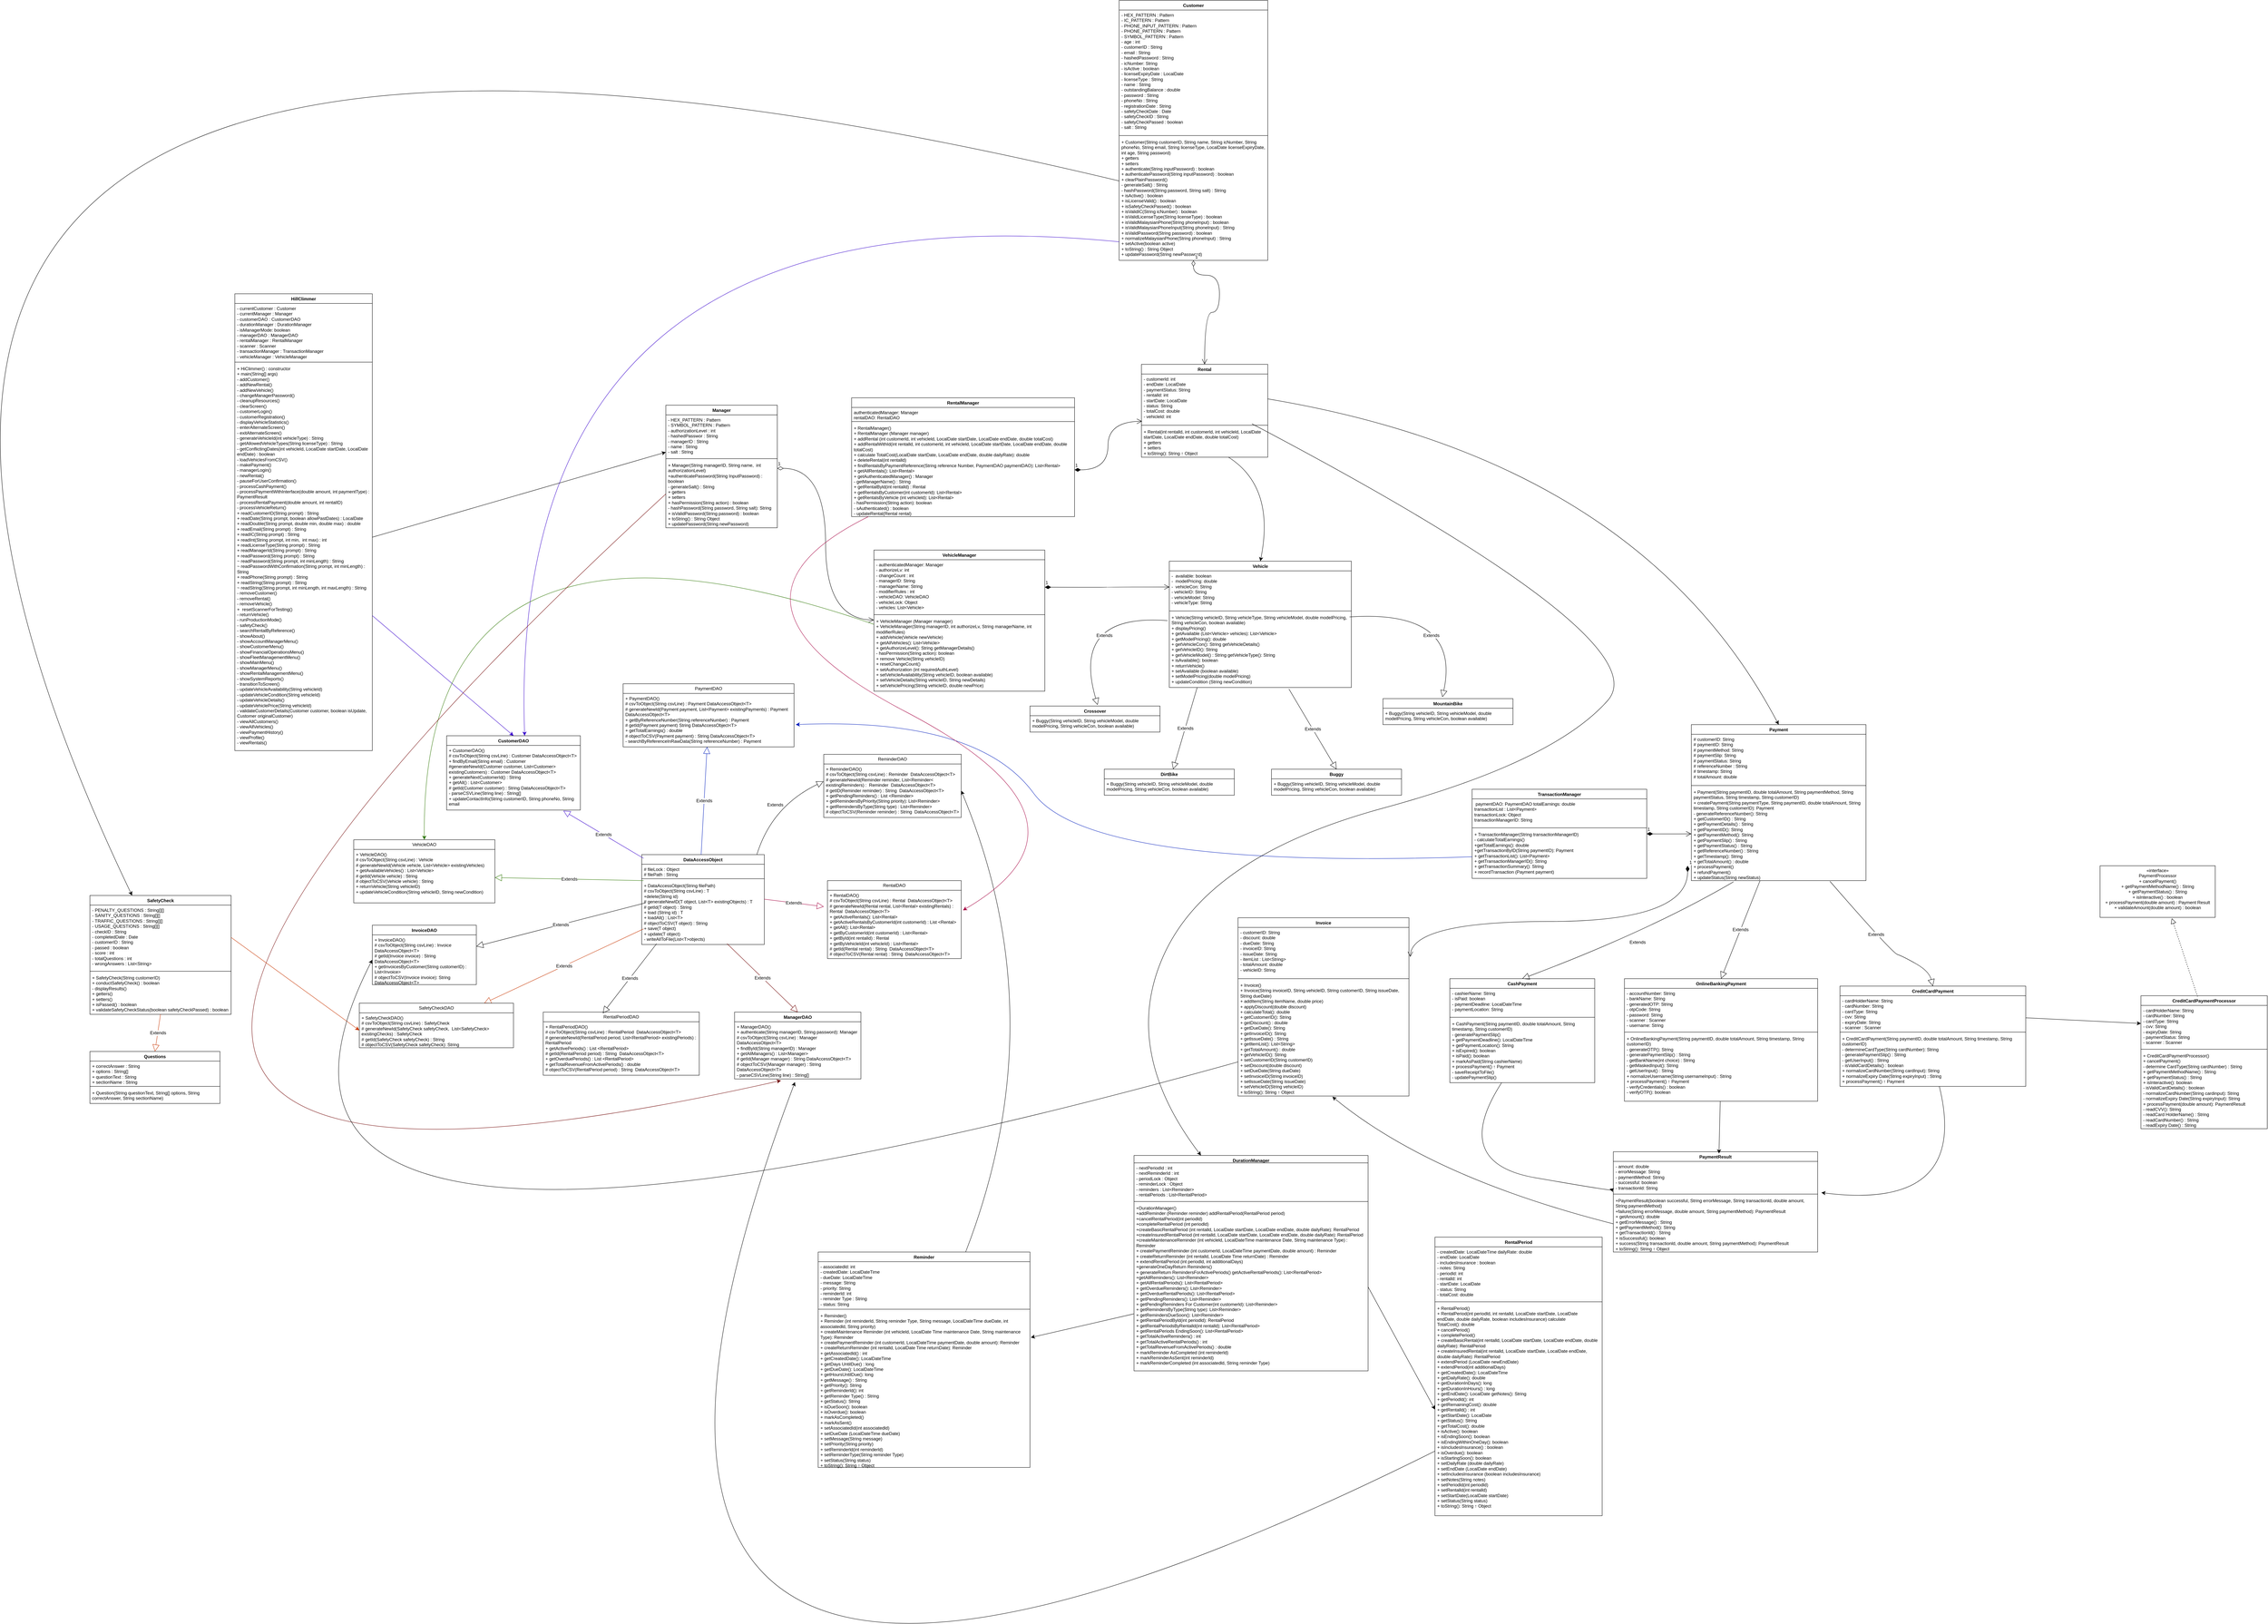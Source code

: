 <mxfile version="28.2.3">
  <diagram name="Page-1" id="KUWia0mi56MD-sfbcHVG">
    <mxGraphModel dx="13757" dy="4060" grid="1" gridSize="10" guides="1" tooltips="1" connect="1" arrows="1" fold="1" page="1" pageScale="1" pageWidth="850" pageHeight="1100" math="0" shadow="0">
      <root>
        <mxCell id="0" />
        <mxCell id="1" parent="0" />
        <mxCell id="KkSQwusm3BORoXdPYHce-2" value="HillClimmer" style="swimlane;fontStyle=1;align=center;verticalAlign=top;childLayout=stackLayout;horizontal=1;startSize=26;horizontalStack=0;resizeParent=1;resizeParentMax=0;resizeLast=0;collapsible=1;marginBottom=0;whiteSpace=wrap;html=1;" parent="1" vertex="1">
          <mxGeometry x="-3030" y="2400" width="370" height="1230" as="geometry" />
        </mxCell>
        <mxCell id="KkSQwusm3BORoXdPYHce-3" value="- currentCustomer : Customer&lt;br&gt;- currentManager : Manager&lt;br&gt;- customerDAO : CustomerDAO&lt;div&gt;- durationManager : DurationManager&lt;br&gt;- isManagerMode: boolean&lt;br&gt;- managerDAO : ManagerDAO&lt;br&gt;- rentalManager : RentalManager&lt;br&gt;- scanner : Scanner&lt;br&gt;- transactionManager : TransactionManager&lt;br&gt;- vehicleManager : VehicleManager&lt;br&gt;&lt;br&gt;&lt;div&gt;&lt;br&gt;&lt;/div&gt;&lt;/div&gt;" style="text;strokeColor=none;fillColor=none;align=left;verticalAlign=top;spacingLeft=4;spacingRight=4;overflow=hidden;rotatable=0;points=[[0,0.5],[1,0.5]];portConstraint=eastwest;whiteSpace=wrap;html=1;" parent="KkSQwusm3BORoXdPYHce-2" vertex="1">
          <mxGeometry y="26" width="370" height="154" as="geometry" />
        </mxCell>
        <mxCell id="KkSQwusm3BORoXdPYHce-4" value="" style="line;strokeWidth=1;fillColor=none;align=left;verticalAlign=middle;spacingTop=-1;spacingLeft=3;spacingRight=3;rotatable=0;labelPosition=right;points=[];portConstraint=eastwest;strokeColor=inherit;" parent="KkSQwusm3BORoXdPYHce-2" vertex="1">
          <mxGeometry y="180" width="370" height="8" as="geometry" />
        </mxCell>
        <mxCell id="KkSQwusm3BORoXdPYHce-5" value="+ HiClimmer() : constructor&lt;br&gt;+ main(String[] args)&lt;br&gt;- addCustomer()&lt;br&gt;- addNewRental()&lt;br&gt;- addNewVehicle()&lt;br&gt;- changeManagerPassword()&lt;br&gt;- cleanupResources()&lt;br&gt;- clearScreen()&lt;br&gt;- customerLogin()&lt;br&gt;- customerRegistration()&lt;br&gt;- displayVehicleStatistics()&lt;br&gt;- enterAlternateScreen()&lt;br&gt;- exitAlternateScreen()&lt;br&gt;- generateVehicleId(int vehicleType) : String&lt;br&gt;- getAllowedVehicleTypes(String licenseType) : String&lt;br&gt;- getConflictingDates(int vehicleId, LocalDate startDate, LocalDate endDate) : boolean&lt;br&gt;- loadVehiclesFromCSV()&lt;br&gt;- makePayment()&lt;br&gt;- managerLogin()&lt;br&gt;- newRental()&lt;br&gt;- pauseForUserConfirmation()&lt;br&gt;- processCashPayment()&lt;br&gt;- processPaymentWithInterface(double amount, int paymentType) : PaymentResult&lt;br&gt;- processRentalPayment(double amount, int rentalID)&lt;br&gt;- processVehicleReturn()&lt;br&gt;+ readCustomerID(String prompt) : String&lt;br&gt;+ readDate(String prompt, boolean allowPastDates) : LocalDate&lt;br&gt;+ readDouble(String prompt, double min, double max) : double&lt;br&gt;+ readEmail(String prompt) : String&lt;br&gt;+ readIC(String prompt) : String&lt;br&gt;+ readInt(String prompt, int min,&amp;nbsp; int max) : int&lt;br&gt;+ readLicenseType(String prompt) : String&lt;br&gt;+ readManagerId(String prompt) : String&lt;br&gt;+ readPassword(String prompt) : String&lt;br&gt;~ readPassword(String prompt, int minLength) : String&lt;br&gt;~ readPasswordWithConfirmation(String prompt, int minLength) : String&lt;br&gt;+ readPhone(String prompt) : String&lt;br&gt;+ readString(String prompt) : String&lt;br&gt;~ readString(String prompt, int minLength, int maxLength) : String&lt;br&gt;- removeCustomer()&lt;br&gt;- removeRental()&lt;br&gt;- removeVehicle()&lt;br&gt;+&amp;nbsp; resetScannerForTesting()&lt;br&gt;- returnVehicle()&lt;br&gt;- runProductionMode()&lt;br&gt;- safetyCheck()&lt;br&gt;- searchRentalByReference()&lt;br&gt;- showAbout()&lt;br&gt;- showAccountManagerMenu()&lt;br&gt;- showCustomerMenu()&lt;br&gt;- showFinancialOperationsMenu()&lt;br&gt;- showFleetManagementMenu()&lt;br&gt;- showMainMenu()&lt;br&gt;- showManagerMenu()&lt;br&gt;- showRentalManagementMenu()&lt;br&gt;- showSystemReports()&lt;br&gt;- transitionToScreen()&lt;br&gt;- updateVehicleAvailability(String vehicleId)&lt;br&gt;- updateVehicleCondition(String vehicleId)&lt;br&gt;- updateVehicleDetails()&lt;br&gt;- updateVehiclePrice(String vehicleId)&lt;br&gt;- validateCustomerDetails(Customer customer, boolean isUpdate, Customer originalCustomer)&lt;br&gt;- viewAllCustomers()&lt;br&gt;- viewAllVehicles()&lt;br&gt;- viewPaymentHistory()&lt;br&gt;- viewProfile()&lt;br&gt;- viewRentals()" style="text;strokeColor=none;fillColor=none;align=left;verticalAlign=top;spacingLeft=4;spacingRight=4;overflow=hidden;rotatable=0;points=[[0,0.5],[1,0.5]];portConstraint=eastwest;whiteSpace=wrap;html=1;" parent="KkSQwusm3BORoXdPYHce-2" vertex="1">
          <mxGeometry y="188" width="370" height="1042" as="geometry" />
        </mxCell>
        <mxCell id="1-GLfwU_gdSAN0xT_Nue-1" value="Customer" style="swimlane;fontStyle=1;align=center;verticalAlign=top;childLayout=stackLayout;horizontal=1;startSize=26;horizontalStack=0;resizeParent=1;resizeParentMax=0;resizeLast=0;collapsible=1;marginBottom=0;whiteSpace=wrap;html=1;" parent="1" vertex="1">
          <mxGeometry x="-650" y="1610" width="400" height="700" as="geometry" />
        </mxCell>
        <mxCell id="1-GLfwU_gdSAN0xT_Nue-2" value="- HEX_PATTERN : Pattern&lt;br&gt;- IC_PATTERN : Pattern&lt;br&gt;- PHONE_INPUT_PATTERN : Pattern&lt;br&gt;- PHONE_PATTERN : Pattern&lt;br&gt;- SYMBOL_PATTERN : Pattern&lt;br&gt;- age : int&lt;br&gt;- customerID : String&lt;br&gt;- email : String&lt;br&gt;- hashedPassword : String&lt;br&gt;- icNumber: String&lt;br&gt;- isActive : boolean&lt;br&gt;- licenseExpiryDate : LocalDate&lt;br&gt;- licenseType : String&lt;br&gt;- name : String&lt;br&gt;- outstandingBalance : double&lt;br&gt;- password : String&lt;br&gt;- phoneNo : String&lt;br&gt;- registrationDate : String&lt;br&gt;- safetyCheckDate : Date&lt;br&gt;- safetyCheckID : String&lt;br&gt;- safetyCheckPassed : boolean&lt;br&gt;- salt : String" style="text;strokeColor=none;fillColor=none;align=left;verticalAlign=top;spacingLeft=4;spacingRight=4;overflow=hidden;rotatable=0;points=[[0,0.5],[1,0.5]];portConstraint=eastwest;whiteSpace=wrap;html=1;" parent="1-GLfwU_gdSAN0xT_Nue-1" vertex="1">
          <mxGeometry y="26" width="400" height="334" as="geometry" />
        </mxCell>
        <mxCell id="1-GLfwU_gdSAN0xT_Nue-3" value="" style="line;strokeWidth=1;fillColor=none;align=left;verticalAlign=middle;spacingTop=-1;spacingLeft=3;spacingRight=3;rotatable=0;labelPosition=right;points=[];portConstraint=eastwest;strokeColor=inherit;" parent="1-GLfwU_gdSAN0xT_Nue-1" vertex="1">
          <mxGeometry y="360" width="400" height="8" as="geometry" />
        </mxCell>
        <mxCell id="1-GLfwU_gdSAN0xT_Nue-4" value="+ Customer(String customerID, String name, String icNumber, String phoneNo, String email, String licenseType, LocalDate licenseExpiryDate, int age, String password)&lt;br&gt;+ getters&lt;br&gt;+ setters&lt;br&gt;+ authenticate(String inputPassword) : boolean&lt;br&gt;+ authenticatePassword(String inputPassword) : boolean&lt;br&gt;+ clearPlainPassword()&lt;br&gt;- generateSalt() : String&lt;br&gt;- hashPassword(String password, String salt) : String&lt;br&gt;+ isActive() : boolean&lt;br&gt;+ isLicenseValid() : boolean&lt;br&gt;+ isSafetyCheckPassed() : boolean&lt;br&gt;+ isValidIC(String icNumber) : boolean&lt;div&gt;+ isValidLicenseType(String licenseType) : boolean&lt;br&gt;+ isValidMalaysianPhone(String phoneInput) : boolean&lt;br&gt;+ isValidMalaysianPhoneInput(String phoneInput) : String&lt;br&gt;+ isValidPassword(String password) : boolean&lt;br&gt;+ normalizeMalaysianPhone(String phoneInput) : String&lt;br&gt;+ setActive(boolean active)&lt;br&gt;+ toString() : String Object&lt;br&gt;+ updatePassword(String newPassword)&lt;br&gt;&lt;br&gt;&lt;br&gt;&lt;/div&gt;" style="text;strokeColor=none;fillColor=none;align=left;verticalAlign=top;spacingLeft=4;spacingRight=4;overflow=hidden;rotatable=0;points=[[0,0.5],[1,0.5]];portConstraint=eastwest;whiteSpace=wrap;html=1;" parent="1-GLfwU_gdSAN0xT_Nue-1" vertex="1">
          <mxGeometry y="368" width="400" height="332" as="geometry" />
        </mxCell>
        <mxCell id="1-GLfwU_gdSAN0xT_Nue-5" value="SafetyCheck" style="swimlane;fontStyle=1;align=center;verticalAlign=top;childLayout=stackLayout;horizontal=1;startSize=26;horizontalStack=0;resizeParent=1;resizeParentMax=0;resizeLast=0;collapsible=1;marginBottom=0;whiteSpace=wrap;html=1;" parent="1" vertex="1">
          <mxGeometry x="-3420" y="4020" width="380" height="320" as="geometry" />
        </mxCell>
        <mxCell id="1-GLfwU_gdSAN0xT_Nue-6" value="- PENALTY_QUESTIONS : String[][]&lt;br&gt;- SANITY_QUESTIONS : String[][]&lt;br&gt;- TRAFFIC_QUESTIONS : String[][]&lt;br&gt;- USAGE_QUESTIONS : String[][]&lt;br&gt;- checkID : String&lt;br&gt;- completedDate : Date&lt;br&gt;- customerID : String&lt;br&gt;- passed : boolean&lt;br&gt;- score : int&lt;br&gt;- totalQuestions : int&lt;br&gt;- wrongAnswers : List&amp;lt;String&amp;gt;&lt;div&gt;&lt;br/&gt;&lt;/div&gt;" style="text;strokeColor=none;fillColor=none;align=left;verticalAlign=top;spacingLeft=4;spacingRight=4;overflow=hidden;rotatable=0;points=[[0,0.5],[1,0.5]];portConstraint=eastwest;whiteSpace=wrap;html=1;" parent="1-GLfwU_gdSAN0xT_Nue-5" vertex="1">
          <mxGeometry y="26" width="380" height="174" as="geometry" />
        </mxCell>
        <mxCell id="1-GLfwU_gdSAN0xT_Nue-7" value="" style="line;strokeWidth=1;fillColor=none;align=left;verticalAlign=middle;spacingTop=-1;spacingLeft=3;spacingRight=3;rotatable=0;labelPosition=right;points=[];portConstraint=eastwest;strokeColor=inherit;" parent="1-GLfwU_gdSAN0xT_Nue-5" vertex="1">
          <mxGeometry y="200" width="380" height="8" as="geometry" />
        </mxCell>
        <mxCell id="1-GLfwU_gdSAN0xT_Nue-8" value="+ SafetyCheck(String customerID)&lt;br&gt;+ conductSafetyCheck() : boolean&lt;br&gt;- displayResults()&lt;br&gt;+ getters()&lt;br&gt;+ setters()&lt;br&gt;+ isPassed() : boolean&lt;br&gt;+ validateSafetyCheckStatus(boolean safetyCheckPassed) : boolean&lt;br&gt;&lt;br&gt;&lt;div&gt;&lt;br&gt;&lt;/div&gt;" style="text;strokeColor=none;fillColor=none;align=left;verticalAlign=top;spacingLeft=4;spacingRight=4;overflow=hidden;rotatable=0;points=[[0,0.5],[1,0.5]];portConstraint=eastwest;whiteSpace=wrap;html=1;" parent="1-GLfwU_gdSAN0xT_Nue-5" vertex="1">
          <mxGeometry y="208" width="380" height="112" as="geometry" />
        </mxCell>
        <mxCell id="1-GLfwU_gdSAN0xT_Nue-9" value="Questions" style="swimlane;fontStyle=1;align=center;verticalAlign=top;childLayout=stackLayout;horizontal=1;startSize=26;horizontalStack=0;resizeParent=1;resizeParentMax=0;resizeLast=0;collapsible=1;marginBottom=0;whiteSpace=wrap;html=1;" parent="1" vertex="1">
          <mxGeometry x="-3420" y="4440" width="350" height="140" as="geometry" />
        </mxCell>
        <mxCell id="1-GLfwU_gdSAN0xT_Nue-10" value="+ correctAnswer : String&lt;br&gt;+ options : String[]&lt;br&gt;+ questionText : String&lt;br&gt;+ sectionName : String&lt;br&gt;&lt;div&gt;&lt;br&gt;&lt;/div&gt;" style="text;strokeColor=none;fillColor=none;align=left;verticalAlign=top;spacingLeft=4;spacingRight=4;overflow=hidden;rotatable=0;points=[[0,0.5],[1,0.5]];portConstraint=eastwest;whiteSpace=wrap;html=1;" parent="1-GLfwU_gdSAN0xT_Nue-9" vertex="1">
          <mxGeometry y="26" width="350" height="64" as="geometry" />
        </mxCell>
        <mxCell id="1-GLfwU_gdSAN0xT_Nue-11" value="" style="line;strokeWidth=1;fillColor=none;align=left;verticalAlign=middle;spacingTop=-1;spacingLeft=3;spacingRight=3;rotatable=0;labelPosition=right;points=[];portConstraint=eastwest;strokeColor=inherit;" parent="1-GLfwU_gdSAN0xT_Nue-9" vertex="1">
          <mxGeometry y="90" width="350" height="8" as="geometry" />
        </mxCell>
        <mxCell id="1-GLfwU_gdSAN0xT_Nue-12" value="+ Question(String questionText, String[] options, String correctAnswer, String sectionName)" style="text;strokeColor=none;fillColor=none;align=left;verticalAlign=top;spacingLeft=4;spacingRight=4;overflow=hidden;rotatable=0;points=[[0,0.5],[1,0.5]];portConstraint=eastwest;whiteSpace=wrap;html=1;" parent="1-GLfwU_gdSAN0xT_Nue-9" vertex="1">
          <mxGeometry y="98" width="350" height="42" as="geometry" />
        </mxCell>
        <mxCell id="6XG5QplGx-Yt1XKf_cvf-1" value="CustomerDAO" style="swimlane;fontStyle=1;align=center;verticalAlign=top;childLayout=stackLayout;horizontal=1;startSize=26;horizontalStack=0;resizeParent=1;resizeParentMax=0;resizeLast=0;collapsible=1;marginBottom=0;whiteSpace=wrap;html=1;" parent="1" vertex="1">
          <mxGeometry x="-2460" y="3590" width="360" height="200" as="geometry" />
        </mxCell>
        <mxCell id="6XG5QplGx-Yt1XKf_cvf-4" value="+ CustomerDAO()&lt;br&gt;# csvToObject(String csvLine) : Customer DataAccessObject&amp;lt;T&amp;gt;&lt;br&gt;+ findByEmail(String email) : Customer&lt;br&gt;#generateNewId(Customer customer, List&amp;lt;Customer&amp;gt; existingCustomers) : Customer DataAccessObject&amp;lt;T&amp;gt;&lt;br&gt;+ generateNextCustomerId() : String&lt;br&gt;+ getAll() : List&amp;lt;Customer&amp;gt;&lt;br&gt;# getId(Customer customer) : String DataAccessObject&amp;lt;T&amp;gt;&lt;br&gt;- parseCSVLine(String line) : String[]&lt;br&gt;+ updateContactInfo(String customerID, String phoneNo, String email" style="text;strokeColor=none;fillColor=none;align=left;verticalAlign=top;spacingLeft=4;spacingRight=4;overflow=hidden;rotatable=0;points=[[0,0.5],[1,0.5]];portConstraint=eastwest;whiteSpace=wrap;html=1;" parent="6XG5QplGx-Yt1XKf_cvf-1" vertex="1">
          <mxGeometry y="26" width="360" height="174" as="geometry" />
        </mxCell>
        <mxCell id="6XG5QplGx-Yt1XKf_cvf-5" value="DataAccessObject" style="swimlane;fontStyle=1;align=center;verticalAlign=top;childLayout=stackLayout;horizontal=1;startSize=26;horizontalStack=0;resizeParent=1;resizeParentMax=0;resizeLast=0;collapsible=1;marginBottom=0;whiteSpace=wrap;html=1;" parent="1" vertex="1">
          <mxGeometry x="-1935" y="3910" width="330" height="242" as="geometry" />
        </mxCell>
        <mxCell id="ceyopC86vSADz4O9Ktu8-80" value="Extends" style="endArrow=block;endSize=16;endFill=0;html=1;rounded=0;fontSize=12;curved=1;fillColor=#0050ef;strokeColor=#001DBC;" edge="1" parent="6XG5QplGx-Yt1XKf_cvf-5" target="6XG5QplGx-Yt1XKf_cvf-24">
          <mxGeometry width="160" relative="1" as="geometry">
            <mxPoint x="160" as="sourcePoint" />
            <mxPoint x="320" as="targetPoint" />
          </mxGeometry>
        </mxCell>
        <mxCell id="ceyopC86vSADz4O9Ktu8-81" value="Extends" style="endArrow=block;endSize=16;endFill=0;html=1;rounded=0;fontSize=12;curved=1;entryX=-0.002;entryY=0.326;entryDx=0;entryDy=0;entryPerimeter=0;" edge="1" parent="6XG5QplGx-Yt1XKf_cvf-5" target="6XG5QplGx-Yt1XKf_cvf-28">
          <mxGeometry width="160" relative="1" as="geometry">
            <mxPoint x="310" as="sourcePoint" />
            <mxPoint x="470" as="targetPoint" />
            <Array as="points">
              <mxPoint x="350" y="-130" />
            </Array>
          </mxGeometry>
        </mxCell>
        <mxCell id="ceyopC86vSADz4O9Ktu8-88" value="Extends" style="endArrow=block;endSize=16;endFill=0;html=1;rounded=0;fontSize=12;curved=1;entryX=0.873;entryY=1.011;entryDx=0;entryDy=0;entryPerimeter=0;fillColor=#6a00ff;strokeColor=#3700CC;" edge="1" parent="6XG5QplGx-Yt1XKf_cvf-5" target="6XG5QplGx-Yt1XKf_cvf-4">
          <mxGeometry width="160" relative="1" as="geometry">
            <mxPoint x="5" y="10" as="sourcePoint" />
            <mxPoint x="165" y="10" as="targetPoint" />
          </mxGeometry>
        </mxCell>
        <mxCell id="6XG5QplGx-Yt1XKf_cvf-6" value="# fileLock : Object&lt;br&gt;# filePath : String" style="text;strokeColor=none;fillColor=none;align=left;verticalAlign=top;spacingLeft=4;spacingRight=4;overflow=hidden;rotatable=0;points=[[0,0.5],[1,0.5]];portConstraint=eastwest;whiteSpace=wrap;html=1;" parent="6XG5QplGx-Yt1XKf_cvf-5" vertex="1">
          <mxGeometry y="26" width="330" height="34" as="geometry" />
        </mxCell>
        <mxCell id="6XG5QplGx-Yt1XKf_cvf-7" value="" style="line;strokeWidth=1;fillColor=none;align=left;verticalAlign=middle;spacingTop=-1;spacingLeft=3;spacingRight=3;rotatable=0;labelPosition=right;points=[];portConstraint=eastwest;strokeColor=inherit;" parent="6XG5QplGx-Yt1XKf_cvf-5" vertex="1">
          <mxGeometry y="60" width="330" height="10" as="geometry" />
        </mxCell>
        <mxCell id="ceyopC86vSADz4O9Ktu8-87" value="Extends" style="endArrow=block;endSize=16;endFill=0;html=1;rounded=0;fontSize=12;curved=1;" edge="1" parent="6XG5QplGx-Yt1XKf_cvf-5" target="6XG5QplGx-Yt1XKf_cvf-10">
          <mxGeometry width="160" relative="1" as="geometry">
            <mxPoint x="10" y="130" as="sourcePoint" />
            <mxPoint x="170" y="130" as="targetPoint" />
          </mxGeometry>
        </mxCell>
        <mxCell id="ceyopC86vSADz4O9Ktu8-90" value="Extends" style="endArrow=block;endSize=16;endFill=0;html=1;rounded=0;fontSize=12;curved=1;fillColor=#60a917;strokeColor=#2D7600;" edge="1" parent="6XG5QplGx-Yt1XKf_cvf-5" target="6XG5QplGx-Yt1XKf_cvf-46">
          <mxGeometry width="160" relative="1" as="geometry">
            <mxPoint x="5" y="70" as="sourcePoint" />
            <mxPoint x="165" y="70" as="targetPoint" />
          </mxGeometry>
        </mxCell>
        <mxCell id="6XG5QplGx-Yt1XKf_cvf-8" value="+ DataAccessObject(String filePath)&lt;br&gt;# csvToObject(String csvLine) : T&lt;br&gt;+delete(String id)&lt;br&gt;# generateNewID(T object, List&amp;lt;T&amp;gt; existingObjects) : T&lt;br&gt;# getId(T object) : String&lt;br&gt;+ load (String id) : T&lt;br&gt;&lt;div&gt;+ loadAll() : List&amp;lt;T&amp;gt;&lt;br&gt;# objectToCSV(T object) : String&lt;br&gt;+ save(T object)&lt;br&gt;+ update(T object)&lt;br&gt;- writeAllToFile(List&amp;lt;T&amp;gt;objects)&lt;/div&gt;" style="text;strokeColor=none;fillColor=none;align=left;verticalAlign=top;spacingLeft=4;spacingRight=4;overflow=hidden;rotatable=0;points=[[0,0.5],[1,0.5]];portConstraint=eastwest;whiteSpace=wrap;html=1;" parent="6XG5QplGx-Yt1XKf_cvf-5" vertex="1">
          <mxGeometry y="70" width="330" height="172" as="geometry" />
        </mxCell>
        <mxCell id="ceyopC86vSADz4O9Ktu8-89" value="Extends" style="endArrow=block;endSize=16;endFill=0;html=1;rounded=0;fontSize=12;curved=1;fillColor=#fa6800;strokeColor=#C73500;" edge="1" parent="6XG5QplGx-Yt1XKf_cvf-5" target="6XG5QplGx-Yt1XKf_cvf-41">
          <mxGeometry width="160" relative="1" as="geometry">
            <mxPoint x="5" y="200" as="sourcePoint" />
            <mxPoint x="165" y="200" as="targetPoint" />
          </mxGeometry>
        </mxCell>
        <mxCell id="6XG5QplGx-Yt1XKf_cvf-9" value="InvoiceDAO" style="swimlane;fontStyle=1;align=center;verticalAlign=top;childLayout=stackLayout;horizontal=1;startSize=26;horizontalStack=0;resizeParent=1;resizeParentMax=0;resizeLast=0;collapsible=1;marginBottom=0;whiteSpace=wrap;html=1;" parent="1" vertex="1">
          <mxGeometry x="-2660" y="4100" width="280" height="160" as="geometry" />
        </mxCell>
        <mxCell id="6XG5QplGx-Yt1XKf_cvf-10" value="+ InvoiceDAO()&lt;br&gt;# csvToObject(String csvLine) : Invoice DataAccessObject&amp;lt;T&amp;gt;&lt;br&gt;# getId(Invoice invoice) : String DataAccessObject&amp;lt;T&amp;gt;&lt;br&gt;+ getInvoicesByCustomer(String customerID) : List&amp;lt;Invoice&amp;gt;&amp;nbsp;&lt;div&gt;# objectToCSV(Invoice invoice): String DataAccessObject&amp;lt;T&amp;gt;&lt;/div&gt;" style="text;strokeColor=none;fillColor=none;align=left;verticalAlign=top;spacingLeft=4;spacingRight=4;overflow=hidden;rotatable=0;points=[[0,0.5],[1,0.5]];portConstraint=eastwest;whiteSpace=wrap;html=1;" parent="6XG5QplGx-Yt1XKf_cvf-9" vertex="1">
          <mxGeometry y="26" width="280" height="134" as="geometry" />
        </mxCell>
        <mxCell id="6XG5QplGx-Yt1XKf_cvf-13" value="Manager" style="swimlane;fontStyle=1;align=center;verticalAlign=top;childLayout=stackLayout;horizontal=1;startSize=26;horizontalStack=0;resizeParent=1;resizeParentMax=0;resizeLast=0;collapsible=1;marginBottom=0;whiteSpace=wrap;html=1;" parent="1" vertex="1">
          <mxGeometry x="-1870" y="2700" width="300" height="330" as="geometry" />
        </mxCell>
        <mxCell id="6XG5QplGx-Yt1XKf_cvf-14" value="- HEX_PATTERN : Pattern&lt;br&gt;- SYMBOL_PATTERN : Pattern&lt;br&gt;- authorizationLevel : int&lt;br&gt;- hashedPasswor : String&lt;br&gt;- managerID : String&lt;br&gt;- name : String&lt;br&gt;- salt : String" style="text;strokeColor=none;fillColor=none;align=left;verticalAlign=top;spacingLeft=4;spacingRight=4;overflow=hidden;rotatable=0;points=[[0,0.5],[1,0.5]];portConstraint=eastwest;whiteSpace=wrap;html=1;" parent="6XG5QplGx-Yt1XKf_cvf-13" vertex="1">
          <mxGeometry y="26" width="300" height="114" as="geometry" />
        </mxCell>
        <mxCell id="6XG5QplGx-Yt1XKf_cvf-15" value="" style="line;strokeWidth=1;fillColor=none;align=left;verticalAlign=middle;spacingTop=-1;spacingLeft=3;spacingRight=3;rotatable=0;labelPosition=right;points=[];portConstraint=eastwest;strokeColor=inherit;" parent="6XG5QplGx-Yt1XKf_cvf-13" vertex="1">
          <mxGeometry y="140" width="300" height="8" as="geometry" />
        </mxCell>
        <mxCell id="ceyopC86vSADz4O9Ktu8-70" value="1" style="endArrow=open;html=1;endSize=12;startArrow=diamondThin;startSize=14;startFill=0;edgeStyle=orthogonalEdgeStyle;align=left;verticalAlign=bottom;rounded=0;fontSize=12;curved=1;entryX=0;entryY=0.051;entryDx=0;entryDy=0;entryPerimeter=0;" edge="1" parent="6XG5QplGx-Yt1XKf_cvf-13" target="ceyopC86vSADz4O9Ktu8-60">
          <mxGeometry x="-1" y="3" relative="1" as="geometry">
            <mxPoint x="300" y="170" as="sourcePoint" />
            <mxPoint x="460" y="170" as="targetPoint" />
            <Array as="points">
              <mxPoint x="430" y="170" />
              <mxPoint x="430" y="578" />
            </Array>
          </mxGeometry>
        </mxCell>
        <mxCell id="6XG5QplGx-Yt1XKf_cvf-16" value="+ Manager(String managerID, String name,&amp;nbsp; int authorizationLevel)&lt;br&gt;+authenticatePassword(String InputPassword) : boolean&lt;br&gt;- generateSalt() : String&lt;br&gt;+ getters&lt;br&gt;+ setters&lt;br&gt;+ hasPermission(String action) : boolean&lt;br&gt;- hashPassword(String password, String salt): String&lt;br&gt;+ isValidPassword(String password) : boolean&lt;br&gt;+ toString() : String Object&lt;br&gt;+ updatePassword(String newPassword)" style="text;strokeColor=none;fillColor=none;align=left;verticalAlign=top;spacingLeft=4;spacingRight=4;overflow=hidden;rotatable=0;points=[[0,0.5],[1,0.5]];portConstraint=eastwest;whiteSpace=wrap;html=1;" parent="6XG5QplGx-Yt1XKf_cvf-13" vertex="1">
          <mxGeometry y="148" width="300" height="182" as="geometry" />
        </mxCell>
        <mxCell id="6XG5QplGx-Yt1XKf_cvf-17" value="ManagerDAO" style="swimlane;fontStyle=1;align=center;verticalAlign=top;childLayout=stackLayout;horizontal=1;startSize=26;horizontalStack=0;resizeParent=1;resizeParentMax=0;resizeLast=0;collapsible=1;marginBottom=0;whiteSpace=wrap;html=1;" parent="1" vertex="1">
          <mxGeometry x="-1685" y="4334" width="340" height="180" as="geometry" />
        </mxCell>
        <mxCell id="6XG5QplGx-Yt1XKf_cvf-18" value="+ ManagerDAO()&lt;br&gt;+ authenticate(String managerID, String password): Manager&lt;br&gt;# csvToObject(String csvLine) : Manager DataAccessObject&amp;lt;T&amp;gt;&lt;br&gt;+ findById(String managerID) : Manager&lt;br&gt;+ getAllManagers() : List&amp;lt;Manager&amp;gt;&lt;br&gt;# getId(Manager manager) : String DataAccessObject&amp;lt;T&amp;gt;&lt;br&gt;# objectToCSV(Manager manager) : String DataAccessObject&amp;lt;T&amp;gt;&lt;br&gt;- parseCSVLine(String line) : String[]" style="text;strokeColor=none;fillColor=none;align=left;verticalAlign=top;spacingLeft=4;spacingRight=4;overflow=hidden;rotatable=0;points=[[0,0.5],[1,0.5]];portConstraint=eastwest;whiteSpace=wrap;html=1;" parent="6XG5QplGx-Yt1XKf_cvf-17" vertex="1">
          <mxGeometry y="26" width="340" height="154" as="geometry" />
        </mxCell>
        <mxCell id="6XG5QplGx-Yt1XKf_cvf-21" value="PaymentDAO" style="swimlane;fontStyle=0;childLayout=stackLayout;horizontal=1;startSize=26;fillColor=none;horizontalStack=0;resizeParent=1;resizeParentMax=0;resizeLast=0;collapsible=1;marginBottom=0;whiteSpace=wrap;html=1;" parent="1" vertex="1">
          <mxGeometry x="-1985" y="3450" width="460" height="170" as="geometry" />
        </mxCell>
        <mxCell id="6XG5QplGx-Yt1XKf_cvf-24" value="+ PaymentDAO()&lt;br&gt;# csvToObject(String csvLine) : Payment DataAccessObject&amp;lt;T&amp;gt;&lt;br&gt;# generateNewId(Payment payment, List&amp;lt;Payment&amp;gt; existingPayments) : Payment&lt;br&gt;DataAccessObject&amp;lt;T&amp;gt;&lt;br&gt;+ getByReferenceNumber(String referenceNumber) : Payment&lt;br&gt;# getId(Payment payment) String DataAccessObject&amp;lt;T&amp;gt;&lt;br&gt;+ getTotalEarnings() : double&lt;br&gt;# objectToCSV(Payment payment) : String DataAccessObject&amp;lt;T&amp;gt;&lt;br&gt;- searchByReferenceInRawData(String referenceNumber) : Payment" style="text;strokeColor=none;fillColor=none;align=left;verticalAlign=top;spacingLeft=4;spacingRight=4;overflow=hidden;rotatable=0;points=[[0,0.5],[1,0.5]];portConstraint=eastwest;whiteSpace=wrap;html=1;" parent="6XG5QplGx-Yt1XKf_cvf-21" vertex="1">
          <mxGeometry y="26" width="460" height="144" as="geometry" />
        </mxCell>
        <mxCell id="6XG5QplGx-Yt1XKf_cvf-25" value="ReminderDAO" style="swimlane;fontStyle=0;childLayout=stackLayout;horizontal=1;startSize=26;fillColor=none;horizontalStack=0;resizeParent=1;resizeParentMax=0;resizeLast=0;collapsible=1;marginBottom=0;whiteSpace=wrap;html=1;" parent="1" vertex="1">
          <mxGeometry x="-1445" y="3640" width="370" height="170" as="geometry" />
        </mxCell>
        <mxCell id="6XG5QplGx-Yt1XKf_cvf-28" value="+ ReminderDAO()&lt;br&gt;# csvToObject(String csvLine) : Reminder&amp;nbsp;&amp;nbsp;DataAccessObject&amp;lt;T&amp;gt;&lt;br&gt;# generateNewId(Reminder reminder, List&amp;lt;Reminder&amp;lt; existingReminders) :&amp;nbsp; Reminder&amp;nbsp;&amp;nbsp;DataAccessObject&amp;lt;T&amp;gt;&lt;br&gt;# getID(Reminder reminder) : String&amp;nbsp;&amp;nbsp;DataAccessObject&amp;lt;T&amp;gt;&lt;br&gt;+ getPendingReminders() : List &amp;lt;Reminder&amp;gt;&lt;br&gt;+ getRemindersByPriority(String priority): List&amp;lt;Reminder&amp;gt;&lt;br&gt;+ getRemindersByType(String type) : List&amp;lt;Reminder&amp;gt;&lt;br&gt;# objectToCSV(Reminder reminder) : String&amp;nbsp;&amp;nbsp;DataAccessObject&amp;lt;T&amp;gt;" style="text;strokeColor=none;fillColor=none;align=left;verticalAlign=top;spacingLeft=4;spacingRight=4;overflow=hidden;rotatable=0;points=[[0,0.5],[1,0.5]];portConstraint=eastwest;whiteSpace=wrap;html=1;" parent="6XG5QplGx-Yt1XKf_cvf-25" vertex="1">
          <mxGeometry y="26" width="370" height="144" as="geometry" />
        </mxCell>
        <mxCell id="6XG5QplGx-Yt1XKf_cvf-33" value="RentalDAO" style="swimlane;fontStyle=0;childLayout=stackLayout;horizontal=1;startSize=26;fillColor=none;horizontalStack=0;resizeParent=1;resizeParentMax=0;resizeLast=0;collapsible=1;marginBottom=0;whiteSpace=wrap;html=1;" parent="1" vertex="1">
          <mxGeometry x="-1435" y="3980" width="360" height="210" as="geometry" />
        </mxCell>
        <mxCell id="6XG5QplGx-Yt1XKf_cvf-36" value="+ RentalDAO()&lt;br&gt;# csvToObject(String csvLine) : Rental&amp;nbsp;&amp;nbsp;DataAccessObject&amp;lt;T&amp;gt;&lt;br&gt;# generateNewId(Rental rental, List&amp;lt;Rental&amp;gt; existingRentals) : Rental&amp;nbsp;&amp;nbsp;DataAccessObject&amp;lt;T&amp;gt;&lt;br&gt;+ getActiveRentals(): List&amp;lt;Rental&amp;gt;&lt;br&gt;+ getActiveRentalsByCustomerId(int customerId) : List &amp;lt;Rental&amp;gt;&lt;br&gt;+ getAll(): List&amp;lt;Rental&amp;gt;&lt;br&gt;+ getByCustomerId(int customerId) : List&amp;lt;Rental&amp;gt;&lt;br&gt;+ getById(int rentalId) : Rental&lt;br&gt;+ getByVehicleId(int vehicleId) : List&amp;lt;Rental&amp;gt;&lt;br&gt;# getId(Rental rental) : String&amp;nbsp;&amp;nbsp;DataAccessObject&amp;lt;T&amp;gt;&lt;br&gt;# objectToCSV(Rental rental) : String&amp;nbsp;&amp;nbsp;DataAccessObject&amp;lt;T&amp;gt;" style="text;strokeColor=none;fillColor=none;align=left;verticalAlign=top;spacingLeft=4;spacingRight=4;overflow=hidden;rotatable=0;points=[[0,0.5],[1,0.5]];portConstraint=eastwest;whiteSpace=wrap;html=1;" parent="6XG5QplGx-Yt1XKf_cvf-33" vertex="1">
          <mxGeometry y="26" width="360" height="184" as="geometry" />
        </mxCell>
        <mxCell id="6XG5QplGx-Yt1XKf_cvf-37" value="RentalPeriodDAO" style="swimlane;fontStyle=0;childLayout=stackLayout;horizontal=1;startSize=26;fillColor=none;horizontalStack=0;resizeParent=1;resizeParentMax=0;resizeLast=0;collapsible=1;marginBottom=0;whiteSpace=wrap;html=1;" parent="1" vertex="1">
          <mxGeometry x="-2200" y="4334" width="420" height="170" as="geometry" />
        </mxCell>
        <mxCell id="6XG5QplGx-Yt1XKf_cvf-40" value="+ RentalPeriodDAO()&lt;br&gt;# csvToObject(String csvLine) : RentalPeriod&amp;nbsp;&amp;nbsp;DataAccessObject&amp;lt;T&amp;gt;&lt;br&gt;# generateNewId(RentalPeriod period, List&amp;lt;RentalPeriod&amp;gt; existingPeriods) : RentalPeriod&lt;br&gt;+ getActivePeriods() : List &amp;lt;RentalPeriod&amp;gt;&lt;br&gt;# getId(RentalPeriod period) : String&amp;nbsp;&amp;nbsp;DataAccessObject&amp;lt;T&amp;gt;&lt;br&gt;+ getOverduePeriods() : List &amp;lt;RentalPeriod&amp;gt;&lt;br&gt;+ getTotalRevenueFromActivePeriods() : double&lt;br&gt;# objectToCSV(RentalPeriod period) : String&amp;nbsp;&amp;nbsp;DataAccessObject&amp;lt;T&amp;gt;" style="text;strokeColor=none;fillColor=none;align=left;verticalAlign=top;spacingLeft=4;spacingRight=4;overflow=hidden;rotatable=0;points=[[0,0.5],[1,0.5]];portConstraint=eastwest;whiteSpace=wrap;html=1;" parent="6XG5QplGx-Yt1XKf_cvf-37" vertex="1">
          <mxGeometry y="26" width="420" height="144" as="geometry" />
        </mxCell>
        <mxCell id="6XG5QplGx-Yt1XKf_cvf-41" value="SafetyCheckDAO" style="swimlane;fontStyle=0;childLayout=stackLayout;horizontal=1;startSize=26;fillColor=none;horizontalStack=0;resizeParent=1;resizeParentMax=0;resizeLast=0;collapsible=1;marginBottom=0;whiteSpace=wrap;html=1;" parent="1" vertex="1">
          <mxGeometry x="-2695" y="4310" width="415" height="120" as="geometry" />
        </mxCell>
        <mxCell id="6XG5QplGx-Yt1XKf_cvf-42" value="+ SafetyCheckDAO()&lt;br&gt;# csvToObject(String csvLine) : SafetyCheck&lt;br&gt;# generateNewId(SafetyCheck safetyCheck,&amp;nbsp; List&amp;lt;SafetyCheck&amp;gt; existingChecks) : SafetyCheck&lt;div&gt;# getId(SafetyCheck safetyCheck) : String&lt;br&gt;&lt;/div&gt;&lt;div&gt;# objectToCSV(SafetyCheck safetyCheck): String&lt;/div&gt;" style="text;strokeColor=none;fillColor=none;align=left;verticalAlign=top;spacingLeft=4;spacingRight=4;overflow=hidden;rotatable=0;points=[[0,0.5],[1,0.5]];portConstraint=eastwest;whiteSpace=wrap;html=1;" parent="6XG5QplGx-Yt1XKf_cvf-41" vertex="1">
          <mxGeometry y="26" width="415" height="94" as="geometry" />
        </mxCell>
        <mxCell id="6XG5QplGx-Yt1XKf_cvf-45" value="VehicleDAO" style="swimlane;fontStyle=0;childLayout=stackLayout;horizontal=1;startSize=26;fillColor=none;horizontalStack=0;resizeParent=1;resizeParentMax=0;resizeLast=0;collapsible=1;marginBottom=0;whiteSpace=wrap;html=1;" parent="1" vertex="1">
          <mxGeometry x="-2710" y="3870" width="380" height="170" as="geometry" />
        </mxCell>
        <mxCell id="6XG5QplGx-Yt1XKf_cvf-46" value="+ VehicleDAO()&lt;br&gt;# csvToObject(String csvLine) : Vehicle&lt;br&gt;#&amp;nbsp;generateNewId(Vehicle vehicle, List&amp;lt;Vehicle&amp;gt; existingVehicles)&lt;br&gt;+ getAvailableVehicles() : List&amp;lt;Vehicle&amp;gt;&lt;br&gt;# getId(Vehicle vehicle) : String&lt;br&gt;# objectToCSV(Vehicle vehicle) : String&lt;br&gt;+ returnVehicle(String vehicleID)&lt;br&gt;+ updateVehicleCondition(String vehicleID, String newCondition)&amp;nbsp;" style="text;strokeColor=none;fillColor=none;align=left;verticalAlign=top;spacingLeft=4;spacingRight=4;overflow=hidden;rotatable=0;points=[[0,0.5],[1,0.5]];portConstraint=eastwest;whiteSpace=wrap;html=1;" parent="6XG5QplGx-Yt1XKf_cvf-45" vertex="1">
          <mxGeometry y="26" width="380" height="144" as="geometry" />
        </mxCell>
        <mxCell id="6XG5QplGx-Yt1XKf_cvf-49" value="DurationManager" style="swimlane;fontStyle=1;align=center;verticalAlign=top;childLayout=stackLayout;horizontal=1;startSize=20;horizontalStack=0;resizeParent=1;resizeParentMax=0;resizeLast=0;collapsible=1;marginBottom=0;whiteSpace=wrap;html=1;" parent="1" vertex="1">
          <mxGeometry x="-610" y="4720" width="630" height="580" as="geometry" />
        </mxCell>
        <mxCell id="6XG5QplGx-Yt1XKf_cvf-50" value="- nextPeriodId : int&lt;br&gt;- nextReminderId : int&lt;br&gt;- periodLock : Object&lt;br&gt;- reminderLock : Object&lt;br&gt;- reminders : List&amp;lt;Reminder&amp;gt;&lt;br&gt;- rentalPeriods : List&amp;lt;RentalPeriod&amp;gt;" style="text;strokeColor=none;fillColor=none;align=left;verticalAlign=top;spacingLeft=4;spacingRight=4;overflow=hidden;rotatable=0;points=[[0,0.5],[1,0.5]];portConstraint=eastwest;whiteSpace=wrap;html=1;" parent="6XG5QplGx-Yt1XKf_cvf-49" vertex="1">
          <mxGeometry y="20" width="630" height="100" as="geometry" />
        </mxCell>
        <mxCell id="6XG5QplGx-Yt1XKf_cvf-51" value="" style="line;strokeWidth=1;fillColor=none;align=left;verticalAlign=middle;spacingTop=-1;spacingLeft=3;spacingRight=3;rotatable=0;labelPosition=right;points=[];portConstraint=eastwest;strokeColor=inherit;" parent="6XG5QplGx-Yt1XKf_cvf-49" vertex="1">
          <mxGeometry y="120" width="630" height="8" as="geometry" />
        </mxCell>
        <mxCell id="6XG5QplGx-Yt1XKf_cvf-52" value="+DurationManager()&lt;br&gt;+addReminder (Reminder reminder) addRentalPeriod(RentalPeriod period)&lt;br&gt;+cancelRentalPeriod(int periodld)&lt;br&gt;+completeRentalPeriod (int periodld)&lt;br&gt;+createBasicRentalPeriod (int rentalld, LocalDate startDate, LocalDate endDate, double dailyRate): RentalPeriod&lt;div&gt;+createInsuredRentalPeriod (int rentalld, LocalDate startDate, LocalDate endDate, double dailyRate):&amp;nbsp;&lt;span style=&quot;background-color: transparent; color: light-dark(rgb(0, 0, 0), rgb(255, 255, 255));&quot;&gt;RentalPeriod&lt;br&gt;+createMaintenanceReminder (int vehicleld, LocalDateTime&amp;nbsp;&lt;/span&gt;&lt;span style=&quot;background-color: transparent; color: light-dark(rgb(0, 0, 0), rgb(255, 255, 255));&quot;&gt;maintenance Date, String maintenance Type) : Reminder&lt;/span&gt;&lt;/div&gt;&lt;div&gt;+ createPaymentReminder (int customerld, LocalDateTime paymentDate, double&amp;nbsp;amount) : Reminder&lt;br&gt;+ createReturnReminder (int rentalld, LocalDate Time&amp;nbsp;returnDate) : Reminder&lt;br&gt;+ extendRentalPeriod (int periodld, int additionalDays)&lt;br&gt;+generateOneDayReturn Reminders()&lt;br&gt;+ generateReturn RemindersForActivePeriods() getActiveRentalPeriods(): List&amp;lt;RentalPeriod&amp;gt;&lt;br&gt;+getAllReminders(): List&amp;lt;Reminder&amp;gt;&lt;br&gt;+ getAllRentalPeriods(): List&amp;lt;RentalPeriod&amp;gt;&lt;br&gt;+ getOverdueReminders(): List&amp;lt;Reminder&amp;gt;&lt;br&gt;+ getOverdueRentalPeriods(): List&amp;lt;RentalPeriod&amp;gt;&lt;br&gt;+ getPendingReminders(): List&amp;lt;Reminder&amp;gt;&lt;br&gt;+ getPendingReminders For Customer(int customerld): List&amp;lt;Reminder&amp;gt;&lt;br&gt;+ getRemindersByType(String type): List&amp;lt;Reminder&amp;gt;&lt;br&gt;+ getRemindersDueSoon(): List&amp;lt;Reminder&amp;gt;&lt;br&gt;+ getRentalPeriodByld(int periodld): RentalPeriod&lt;br&gt;+ getRentalPeriodsByRentalld(int rentalld): List&amp;lt;RentalPeriod&amp;gt;&lt;br&gt;+ getRentalPeriods EndingSoon(): List&amp;lt;RentalPeriod&amp;gt;&lt;br&gt;+ getTotalActiveReminders() : int&lt;br&gt;+ getTotalActiveRentalPeriods() : int&lt;br&gt;+ getTotalRevenueFromActivePeriods() : double&lt;br&gt;+ markReminder AsCompleted (int reminderld)&lt;br&gt;+ markReminderAsSent(int reminderld)&lt;br&gt;+ markReminderCompleted (int associatedld, String reminder Type)&lt;/div&gt;" style="text;strokeColor=none;fillColor=none;align=left;verticalAlign=top;spacingLeft=4;spacingRight=4;overflow=hidden;rotatable=0;points=[[0,0.5],[1,0.5]];portConstraint=eastwest;whiteSpace=wrap;html=1;" parent="6XG5QplGx-Yt1XKf_cvf-49" vertex="1">
          <mxGeometry y="128" width="630" height="452" as="geometry" />
        </mxCell>
        <mxCell id="ceyopC86vSADz4O9Ktu8-118" style="edgeStyle=none;curved=1;rounded=0;orthogonalLoop=1;jettySize=auto;html=1;entryX=1;entryY=0.5;entryDx=0;entryDy=0;fontSize=12;startSize=8;endSize=8;" edge="1" parent="1" source="6XG5QplGx-Yt1XKf_cvf-53" target="6XG5QplGx-Yt1XKf_cvf-28">
          <mxGeometry relative="1" as="geometry">
            <Array as="points">
              <mxPoint x="-820" y="4350" />
            </Array>
          </mxGeometry>
        </mxCell>
        <mxCell id="6XG5QplGx-Yt1XKf_cvf-53" value="Reminder" style="swimlane;fontStyle=1;align=center;verticalAlign=top;childLayout=stackLayout;horizontal=1;startSize=26;horizontalStack=0;resizeParent=1;resizeParentMax=0;resizeLast=0;collapsible=1;marginBottom=0;whiteSpace=wrap;html=1;" parent="1" vertex="1">
          <mxGeometry x="-1460" y="4980" width="570" height="580" as="geometry" />
        </mxCell>
        <mxCell id="6XG5QplGx-Yt1XKf_cvf-54" value="- associatedld: int&lt;br&gt;- createdDate: LocalDateTime&lt;br&gt;- dueDate: LocalDateTime&lt;br&gt;- message: String&lt;br&gt;- priority: String&lt;br&gt;- reminderld: int&lt;br&gt;- reminder Type : String&lt;br&gt;- status: String" style="text;strokeColor=none;fillColor=none;align=left;verticalAlign=top;spacingLeft=4;spacingRight=4;overflow=hidden;rotatable=0;points=[[0,0.5],[1,0.5]];portConstraint=eastwest;whiteSpace=wrap;html=1;" parent="6XG5QplGx-Yt1XKf_cvf-53" vertex="1">
          <mxGeometry y="26" width="570" height="124" as="geometry" />
        </mxCell>
        <mxCell id="6XG5QplGx-Yt1XKf_cvf-55" value="" style="line;strokeWidth=1;fillColor=none;align=left;verticalAlign=middle;spacingTop=-1;spacingLeft=3;spacingRight=3;rotatable=0;labelPosition=right;points=[];portConstraint=eastwest;strokeColor=inherit;" parent="6XG5QplGx-Yt1XKf_cvf-53" vertex="1">
          <mxGeometry y="150" width="570" height="8" as="geometry" />
        </mxCell>
        <mxCell id="6XG5QplGx-Yt1XKf_cvf-56" value="+ Reminder()&lt;br&gt;+ Reminder (int reminderld, String reminder Type, String message, LocalDateTime dueDate, int associatedld, String priority) &lt;br&gt;&lt;div&gt;+ createMaintenance Reminder (int vehicleld, LocalDate Time maintenance Date, String maintenance Type): Reminder&lt;br&gt;+ createPaymentReminder (int customerld, LocalDateTime paymentDate, double amount): Reminder&lt;br&gt;+ createReturnReminder (int rentalld, LocalDate Time returnDate): Reminder&lt;br&gt;+ getAssociatedld() : int&lt;br&gt;+ getCreatedDate(): LocalDateTime&lt;br&gt;+ getDays UntilDue() : long&lt;br&gt;+ getDueDate(): LocalDateTime&lt;br&gt;+ getHoursUntilDue(): long&lt;br&gt;+ getMessage() : String&lt;br&gt;+ getPriority(): String&lt;br&gt;+ getReminderld(): int&lt;br&gt;+ getReminder Type() : String&lt;br&gt;+ getStatus(): String&lt;br&gt;+ isDueSoon(): boolean&lt;br&gt;+ isOverdue(): boolean&lt;br&gt;+ markAsCompleted()&lt;br&gt;+ markAsSent()&lt;br&gt;+ setAssociatedId(int associatedld)&lt;br&gt;+ setDueDate (LocalDateTime dueDate)&lt;br&gt;+ setMessage(String message)&lt;br&gt;+ setPriority(String priority)&lt;br&gt;+ setReminderld(int reminderld)&lt;br&gt;+ setReminderType(String reminder Type)&lt;br&gt;+ setStatus(String status)&lt;br&gt;+ toString(): String ↑ Object&lt;br&gt;&lt;div&gt;&lt;br&gt;&lt;/div&gt;&lt;/div&gt;" style="text;strokeColor=none;fillColor=none;align=left;verticalAlign=top;spacingLeft=4;spacingRight=4;overflow=hidden;rotatable=0;points=[[0,0.5],[1,0.5]];portConstraint=eastwest;whiteSpace=wrap;html=1;" parent="6XG5QplGx-Yt1XKf_cvf-53" vertex="1">
          <mxGeometry y="158" width="570" height="422" as="geometry" />
        </mxCell>
        <mxCell id="6XG5QplGx-Yt1XKf_cvf-58" value="RentalPeriod" style="swimlane;fontStyle=1;align=center;verticalAlign=top;childLayout=stackLayout;horizontal=1;startSize=26;horizontalStack=0;resizeParent=1;resizeParentMax=0;resizeLast=0;collapsible=1;marginBottom=0;whiteSpace=wrap;html=1;" parent="1" vertex="1">
          <mxGeometry x="200" y="4940" width="450" height="750" as="geometry" />
        </mxCell>
        <mxCell id="6XG5QplGx-Yt1XKf_cvf-59" value="- createdDate: LocalDateTime dailyRate: double&lt;br&gt;- endDate: LocalDate&lt;br&gt;- includesInsurance : boolean&lt;br&gt;- notes: String&lt;br&gt;- periodld: int&lt;br&gt;- rentalld: int&lt;br&gt;- startDate: LocalDate&lt;br&gt;- status: String&lt;br&gt;- totalCost: double" style="text;strokeColor=none;fillColor=none;align=left;verticalAlign=top;spacingLeft=4;spacingRight=4;overflow=hidden;rotatable=0;points=[[0,0.5],[1,0.5]];portConstraint=eastwest;whiteSpace=wrap;html=1;" parent="6XG5QplGx-Yt1XKf_cvf-58" vertex="1">
          <mxGeometry y="26" width="450" height="144" as="geometry" />
        </mxCell>
        <mxCell id="6XG5QplGx-Yt1XKf_cvf-60" value="" style="line;strokeWidth=1;fillColor=none;align=left;verticalAlign=middle;spacingTop=-1;spacingLeft=3;spacingRight=3;rotatable=0;labelPosition=right;points=[];portConstraint=eastwest;strokeColor=inherit;" parent="6XG5QplGx-Yt1XKf_cvf-58" vertex="1">
          <mxGeometry y="170" width="450" height="8" as="geometry" />
        </mxCell>
        <mxCell id="6XG5QplGx-Yt1XKf_cvf-61" value="&lt;div class=&quot;js-append-result-card p-4 w-full&quot;&gt;&lt;div class=&quot;result-card mt-2 js-result-card-0&quot;&gt;&lt;div class=&quot;py-3 w-full js-single-img-preview border border-borderColor rounded-xl animate-fadeInTop&quot;&gt;&lt;div data-index=&quot;0&quot; class=&quot;js-result-text-area-0 max-h-24 overflow-y-auto p-4 pt-0 break-words js-show-after-result-0&quot;&gt;+ RentalPeriod()&lt;br&gt;+ RentalPeriod(int periodld, int rentalld, LocalDate startDate, LocalDate &lt;br/&gt;endDate, double dailyRate, boolean includesInsurance) calculate &lt;br/&gt;TotalCost(): double&lt;br&gt;+ cancelPeriod()&lt;br&gt;+ completePeriod()&lt;br&gt;+ createBasicRental(int rentalld, LocalDate startDate, LocalDate endDate, double dailyRate): RentalPeriod&lt;br&gt;+ createInsuredRental(int rentalld, LocalDate startDate, LocalDate endDate, double dailyRate): RentalPeriod&lt;br&gt;+ extendPeriod (LocalDate newEndDate)&lt;br&gt;+ extendPeriod(int additionalDays)&lt;br&gt;+ getCreatedDate(): LocalDateTime&lt;br&gt;+ getDailyRate(): double&lt;br&gt;+ getDurationInDays(): long&lt;br&gt;+ getDurationInHours() : long&lt;br&gt;+ getEndDate(): LocalDate getNotes(): String&lt;br&gt;+ getPeriodld(): int&lt;br&gt;+ getRemainingCost(): double&lt;br&gt;+ getRentalld() : int&lt;br&gt;+ getStartDate(): LocalDate&lt;br&gt;+ getStatus(): String&lt;br&gt;+ getTotalCost(): double&lt;br&gt;+ isActive(): boolean&lt;br&gt;+ isEndingSoon(): boolean&lt;br&gt;+ isEndingWithinOneDay(): boolean&lt;br&gt;+ isIncludesInsurance() : boolean&lt;br&gt;+ isOverdue(): boolean&lt;br&gt;+ isStartingSoon(): boolean&lt;br&gt;+ setDailyRate (double dailyRate)&lt;br&gt;+ setEndDate (LocalDate endDate)&lt;br&gt;+ setIncludesInsurance (boolean includesInsurance)&lt;br&gt;+ setNotes(String notes)&lt;br&gt;+ setPeriodld(int periodld)&lt;br&gt;+ setRentalld(int rentalld)&lt;br&gt;+ setStartDate(LocalDate startDate)&lt;br&gt;+ setStatus(String status)&lt;br&gt;+ toString(): String ↑ Object&lt;/div&gt;&lt;br/&gt;            &lt;/div&gt;&lt;br/&gt;        &lt;/div&gt;&lt;/div&gt;&lt;br/&gt;                                                                &lt;div class=&quot;w-full border-t border-[#D9D9D9]&quot;&gt;&lt;br/&gt;    &lt;div class=&quot;rounded-lg bg-[#F1F1F1] text-center feedback_section p-4 m-4&quot;&gt;&lt;br/&gt;        &lt;h3 class=&quot;text-[#161618] text-lg font-semibold close_on_form&quot;&gt;&lt;/h3&gt;&lt;/div&gt;&lt;/div&gt;" style="text;strokeColor=none;fillColor=none;align=left;verticalAlign=top;spacingLeft=4;spacingRight=4;overflow=hidden;rotatable=0;points=[[0,0.5],[1,0.5]];portConstraint=eastwest;whiteSpace=wrap;html=1;" parent="6XG5QplGx-Yt1XKf_cvf-58" vertex="1">
          <mxGeometry y="178" width="450" height="572" as="geometry" />
        </mxCell>
        <mxCell id="6XG5QplGx-Yt1XKf_cvf-62" value="CashPayment" style="swimlane;fontStyle=1;align=center;verticalAlign=top;childLayout=stackLayout;horizontal=1;startSize=26;horizontalStack=0;resizeParent=1;resizeParentMax=0;resizeLast=0;collapsible=1;marginBottom=0;whiteSpace=wrap;html=1;" parent="1" vertex="1">
          <mxGeometry x="240" y="4244" width="390" height="280" as="geometry" />
        </mxCell>
        <mxCell id="6XG5QplGx-Yt1XKf_cvf-63" value="&lt;div&gt;- cashierName: String&lt;/div&gt;&lt;div&gt;- isPaid: boolean&lt;/div&gt;&lt;div&gt;- paymentDeadline: LocalDateTime&lt;/div&gt;&lt;div&gt;- paymentLocation: String&lt;/div&gt;" style="text;strokeColor=none;fillColor=none;align=left;verticalAlign=top;spacingLeft=4;spacingRight=4;overflow=hidden;rotatable=0;points=[[0,0.5],[1,0.5]];portConstraint=eastwest;whiteSpace=wrap;html=1;" parent="6XG5QplGx-Yt1XKf_cvf-62" vertex="1">
          <mxGeometry y="26" width="390" height="74" as="geometry" />
        </mxCell>
        <mxCell id="6XG5QplGx-Yt1XKf_cvf-64" value="" style="line;strokeWidth=1;fillColor=none;align=left;verticalAlign=middle;spacingTop=-1;spacingLeft=3;spacingRight=3;rotatable=0;labelPosition=right;points=[];portConstraint=eastwest;strokeColor=inherit;" parent="6XG5QplGx-Yt1XKf_cvf-62" vertex="1">
          <mxGeometry y="100" width="390" height="8" as="geometry" />
        </mxCell>
        <mxCell id="6XG5QplGx-Yt1XKf_cvf-65" value="&lt;div&gt;+ CashPayment(String paymentID, double totalAmount, String timestamp, String customerID) &lt;br&gt;- generatePaymentSlip()&lt;/div&gt;&lt;div&gt;+ getPaymentDeadline(): LocalDateTime&lt;/div&gt;&lt;div&gt;+ getPaymentLocation(): String&lt;/div&gt;&lt;div&gt;+ isExpired(): boolean&lt;/div&gt;&lt;div&gt;+ isPaid(): boolean&lt;/div&gt;&lt;div&gt;+ markAsPaid(String cashierName)&lt;/div&gt;&lt;div&gt;+ processPayment() ↑ Payment&lt;/div&gt;&lt;div&gt;- saveReceiptToFile()&lt;/div&gt;&lt;div&gt;- updatePaymentSlip()&lt;/div&gt;&lt;div&gt;&lt;br&gt;&lt;/div&gt;" style="text;strokeColor=none;fillColor=none;align=left;verticalAlign=top;spacingLeft=4;spacingRight=4;overflow=hidden;rotatable=0;points=[[0,0.5],[1,0.5]];portConstraint=eastwest;whiteSpace=wrap;html=1;" parent="6XG5QplGx-Yt1XKf_cvf-62" vertex="1">
          <mxGeometry y="108" width="390" height="172" as="geometry" />
        </mxCell>
        <mxCell id="ceyopC86vSADz4O9Ktu8-1" value="CreditCardPayment" style="swimlane;fontStyle=1;align=center;verticalAlign=top;childLayout=stackLayout;horizontal=1;startSize=26;horizontalStack=0;resizeParent=1;resizeParentMax=0;resizeLast=0;collapsible=1;marginBottom=0;whiteSpace=wrap;html=1;" vertex="1" parent="1">
          <mxGeometry x="1290" y="4264" width="500" height="270" as="geometry" />
        </mxCell>
        <mxCell id="ceyopC86vSADz4O9Ktu8-2" value="&lt;div&gt;&lt;span style=&quot;background-color: transparent; color: light-dark(rgb(0, 0, 0), rgb(255, 255, 255));&quot;&gt;- cardHolderName: String&lt;/span&gt;&lt;/div&gt;&lt;div&gt;- cardNumber: String&lt;/div&gt;&lt;div&gt;- cardType: String&lt;br&gt;- cvv: String&lt;/div&gt;&lt;div&gt;- expiryDate: String &lt;br&gt;- scanner : Scanner&lt;br&gt;&lt;br&gt;&lt;/div&gt;" style="text;strokeColor=none;fillColor=none;align=left;verticalAlign=top;spacingLeft=4;spacingRight=4;overflow=hidden;rotatable=0;points=[[0,0.5],[1,0.5]];portConstraint=eastwest;whiteSpace=wrap;html=1;" vertex="1" parent="ceyopC86vSADz4O9Ktu8-1">
          <mxGeometry y="26" width="500" height="94" as="geometry" />
        </mxCell>
        <mxCell id="ceyopC86vSADz4O9Ktu8-3" value="" style="line;strokeWidth=1;fillColor=none;align=left;verticalAlign=middle;spacingTop=-1;spacingLeft=3;spacingRight=3;rotatable=0;labelPosition=right;points=[];portConstraint=eastwest;strokeColor=inherit;" vertex="1" parent="ceyopC86vSADz4O9Ktu8-1">
          <mxGeometry y="120" width="500" height="8" as="geometry" />
        </mxCell>
        <mxCell id="ceyopC86vSADz4O9Ktu8-112" style="edgeStyle=none;curved=1;rounded=0;orthogonalLoop=1;jettySize=auto;html=1;fontSize=12;startSize=8;endSize=8;" edge="1" parent="ceyopC86vSADz4O9Ktu8-1" source="ceyopC86vSADz4O9Ktu8-4">
          <mxGeometry relative="1" as="geometry">
            <mxPoint x="-50" y="556" as="targetPoint" />
            <Array as="points">
              <mxPoint x="350" y="606" />
            </Array>
          </mxGeometry>
        </mxCell>
        <mxCell id="ceyopC86vSADz4O9Ktu8-4" value="&lt;div&gt;&lt;span style=&quot;background-color: transparent; color: light-dark(rgb(0, 0, 0), rgb(255, 255, 255));&quot;&gt;+ CreditCardPayment(String paymentID, double totalAmount, String timestamp, String customerID)&lt;/span&gt;&lt;/div&gt;&lt;div&gt;- determineCardType(String cardNumber): String&lt;/div&gt;&lt;div&gt;- generatePaymentSlip() : String&lt;/div&gt;&lt;div&gt;- getUserInput() : String&lt;/div&gt;&lt;div&gt;- isValidCardDetails() : boolean&lt;/div&gt;&lt;div&gt;+ normalizeCardNumber(String cardInput): String&lt;/div&gt;&lt;div&gt;+ normalizeExpiry Date(String expiryInput) : String&lt;/div&gt;&lt;div&gt;+ processPayment() ↑ Payment&lt;/div&gt;" style="text;strokeColor=none;fillColor=none;align=left;verticalAlign=top;spacingLeft=4;spacingRight=4;overflow=hidden;rotatable=0;points=[[0,0.5],[1,0.5]];portConstraint=eastwest;whiteSpace=wrap;html=1;" vertex="1" parent="ceyopC86vSADz4O9Ktu8-1">
          <mxGeometry y="128" width="500" height="142" as="geometry" />
        </mxCell>
        <mxCell id="ceyopC86vSADz4O9Ktu8-6" value="CreditCardPaymentProcessor" style="swimlane;fontStyle=1;align=center;verticalAlign=top;childLayout=stackLayout;horizontal=1;startSize=26;horizontalStack=0;resizeParent=1;resizeParentMax=0;resizeLast=0;collapsible=1;marginBottom=0;whiteSpace=wrap;html=1;" vertex="1" parent="1">
          <mxGeometry x="2100" y="4290" width="340" height="358" as="geometry" />
        </mxCell>
        <mxCell id="ceyopC86vSADz4O9Ktu8-7" value="&lt;div&gt;- cardHolderName: String&lt;/div&gt;&lt;div&gt;- cardNumber: String&lt;/div&gt;&lt;div&gt;- cardType: String &lt;br&gt;- cvv: String&lt;/div&gt;&lt;div&gt;- expiryDate: String &lt;br&gt;- paymentStatus: String &lt;br&gt;- scanner : Scanner&lt;/div&gt;" style="text;strokeColor=none;fillColor=none;align=left;verticalAlign=top;spacingLeft=4;spacingRight=4;overflow=hidden;rotatable=0;points=[[0,0.5],[1,0.5]];portConstraint=eastwest;whiteSpace=wrap;html=1;" vertex="1" parent="ceyopC86vSADz4O9Ktu8-6">
          <mxGeometry y="26" width="340" height="114" as="geometry" />
        </mxCell>
        <mxCell id="ceyopC86vSADz4O9Ktu8-8" value="" style="line;strokeWidth=1;fillColor=none;align=left;verticalAlign=middle;spacingTop=-1;spacingLeft=3;spacingRight=3;rotatable=0;labelPosition=right;points=[];portConstraint=eastwest;strokeColor=inherit;" vertex="1" parent="ceyopC86vSADz4O9Ktu8-6">
          <mxGeometry y="140" width="340" height="8" as="geometry" />
        </mxCell>
        <mxCell id="ceyopC86vSADz4O9Ktu8-9" value="&lt;div&gt;+ CreditCardPaymentProcessor()&lt;/div&gt;&lt;div&gt;+ cancelPayment()&lt;/div&gt;&lt;div&gt;- determine CardType(String cardNumber) : String &lt;br&gt;+ getPaymentMethodName() : String&lt;/div&gt;&lt;div&gt;+ getPaymentStatus() : String&lt;/div&gt;&lt;div&gt;+ isInteractive(): boolean &lt;br&gt;- isValidCardDetails() : boolean&lt;/div&gt;&lt;div&gt;- normalizeCardNumber(String cardinput): String&lt;br&gt;- normalizeExpiry Date(String expiryInput): String &lt;br&gt;+ processPayment(double amount): PaymentResult &lt;br&gt;- readCVV(): String&lt;/div&gt;&lt;div&gt;- readCard HolderName() : String&lt;/div&gt;&lt;div&gt;- readCardNumber() : String&lt;/div&gt;&lt;div&gt;- readExpiry Date() : String&lt;/div&gt;&lt;div&gt;&lt;br&gt;&lt;/div&gt;" style="text;strokeColor=none;fillColor=none;align=left;verticalAlign=top;spacingLeft=4;spacingRight=4;overflow=hidden;rotatable=0;points=[[0,0.5],[1,0.5]];portConstraint=eastwest;whiteSpace=wrap;html=1;" vertex="1" parent="ceyopC86vSADz4O9Ktu8-6">
          <mxGeometry y="148" width="340" height="210" as="geometry" />
        </mxCell>
        <mxCell id="ceyopC86vSADz4O9Ktu8-10" value="Invoice" style="swimlane;fontStyle=1;align=center;verticalAlign=top;childLayout=stackLayout;horizontal=1;startSize=26;horizontalStack=0;resizeParent=1;resizeParentMax=0;resizeLast=0;collapsible=1;marginBottom=0;whiteSpace=wrap;html=1;" vertex="1" parent="1">
          <mxGeometry x="-330" y="4080" width="460" height="480" as="geometry" />
        </mxCell>
        <mxCell id="ceyopC86vSADz4O9Ktu8-11" value="&lt;div&gt;&lt;span style=&quot;background-color: transparent; color: light-dark(rgb(0, 0, 0), rgb(255, 255, 255));&quot;&gt;- customerID: String&lt;/span&gt;&lt;/div&gt;&lt;div&gt;- discount: double&lt;/div&gt;&lt;div&gt;- dueDate: String&lt;/div&gt;&lt;div&gt;- invoiceID: String&lt;/div&gt;&lt;div&gt;- issueDate: String&lt;/div&gt;&lt;div&gt;- itemList : List&amp;lt;String&amp;gt;&amp;nbsp;&lt;/div&gt;&lt;div&gt;- totalAmount: double&lt;/div&gt;&lt;div&gt;- vehicleID: String&lt;/div&gt;" style="text;strokeColor=none;fillColor=none;align=left;verticalAlign=top;spacingLeft=4;spacingRight=4;overflow=hidden;rotatable=0;points=[[0,0.5],[1,0.5]];portConstraint=eastwest;whiteSpace=wrap;html=1;" vertex="1" parent="ceyopC86vSADz4O9Ktu8-10">
          <mxGeometry y="26" width="460" height="134" as="geometry" />
        </mxCell>
        <mxCell id="ceyopC86vSADz4O9Ktu8-12" value="" style="line;strokeWidth=1;fillColor=none;align=left;verticalAlign=middle;spacingTop=-1;spacingLeft=3;spacingRight=3;rotatable=0;labelPosition=right;points=[];portConstraint=eastwest;strokeColor=inherit;" vertex="1" parent="ceyopC86vSADz4O9Ktu8-10">
          <mxGeometry y="160" width="460" height="8" as="geometry" />
        </mxCell>
        <mxCell id="ceyopC86vSADz4O9Ktu8-13" value="&lt;div&gt;+ Invoice()&lt;/div&gt;&lt;div&gt;+ Invoice(String invoiceID, String vehicleID, String customerID, String issueDate, String dueDate)&lt;/div&gt;&lt;div&gt;+ addItem(String itemName, double price)&lt;/div&gt;&lt;div&gt;+ applyDiscount(double discount)&lt;/div&gt;&lt;div&gt;+ calculateTotal(): double&lt;/div&gt;&lt;div&gt;+ getCustomerID(): String&lt;/div&gt;&lt;div&gt;+ getDiscount() : double&lt;/div&gt;&lt;div&gt;+ getDueDate(): String&lt;/div&gt;&lt;div&gt;+ getInvoiceID(): String&lt;/div&gt;&lt;div&gt;+ getlssueDate() : String&lt;/div&gt;&lt;div&gt;+ getltemList(): List&amp;lt;String&amp;gt;&lt;/div&gt;&lt;div&gt;+ getTotalAmount() : double&lt;/div&gt;&lt;div&gt;+ getVehicleID(): String&lt;/div&gt;&lt;div&gt;+ setCustomerID(String customerID)&lt;/div&gt;&lt;div&gt;+ setDiscount(double discount)&lt;/div&gt;&lt;div&gt;+ setDueDate(String dueDate)&lt;/div&gt;&lt;div&gt;+ setInvoiceID(String invoiceID)&lt;/div&gt;&lt;div&gt;+ setlssueDate(String issueDate)&lt;/div&gt;&lt;div&gt;+ setVehicleID(String vehicleID) &lt;br&gt;+ toString(): String ↑ Object&lt;/div&gt;" style="text;strokeColor=none;fillColor=none;align=left;verticalAlign=top;spacingLeft=4;spacingRight=4;overflow=hidden;rotatable=0;points=[[0,0.5],[1,0.5]];portConstraint=eastwest;whiteSpace=wrap;html=1;" vertex="1" parent="ceyopC86vSADz4O9Ktu8-10">
          <mxGeometry y="168" width="460" height="312" as="geometry" />
        </mxCell>
        <mxCell id="ceyopC86vSADz4O9Ktu8-14" value="OnlineBankingPayment" style="swimlane;fontStyle=1;align=center;verticalAlign=top;childLayout=stackLayout;horizontal=1;startSize=26;horizontalStack=0;resizeParent=1;resizeParentMax=0;resizeLast=0;collapsible=1;marginBottom=0;whiteSpace=wrap;html=1;" vertex="1" parent="1">
          <mxGeometry x="710" y="4244" width="520" height="330" as="geometry" />
        </mxCell>
        <mxCell id="ceyopC86vSADz4O9Ktu8-15" value="&lt;div&gt;&lt;span style=&quot;background-color: transparent; color: light-dark(rgb(0, 0, 0), rgb(255, 255, 255));&quot;&gt;- accountNumber: String&lt;/span&gt;&lt;/div&gt;&lt;div&gt;- bankName: String&lt;/div&gt;&lt;div&gt;- generatedOTP: String&lt;/div&gt;&lt;div&gt;- otpCode: String &lt;br&gt;- password: String &lt;br&gt;- scanner : Scanner&lt;/div&gt;&lt;div&gt;- username: String&lt;/div&gt;" style="text;strokeColor=none;fillColor=none;align=left;verticalAlign=top;spacingLeft=4;spacingRight=4;overflow=hidden;rotatable=0;points=[[0,0.5],[1,0.5]];portConstraint=eastwest;whiteSpace=wrap;html=1;" vertex="1" parent="ceyopC86vSADz4O9Ktu8-14">
          <mxGeometry y="26" width="520" height="114" as="geometry" />
        </mxCell>
        <mxCell id="ceyopC86vSADz4O9Ktu8-16" value="" style="line;strokeWidth=1;fillColor=none;align=left;verticalAlign=middle;spacingTop=-1;spacingLeft=3;spacingRight=3;rotatable=0;labelPosition=right;points=[];portConstraint=eastwest;strokeColor=inherit;" vertex="1" parent="ceyopC86vSADz4O9Ktu8-14">
          <mxGeometry y="140" width="520" height="8" as="geometry" />
        </mxCell>
        <mxCell id="ceyopC86vSADz4O9Ktu8-17" value="&lt;div&gt;+ OnlineBankingPayment(String paymentID, double totalAmount, String timestamp, String customerID) &lt;br&gt;- generateOTP(): String&lt;/div&gt;&lt;div&gt;- generatePaymentSlip() : String&lt;/div&gt;&lt;div&gt;- getBankName(int choice) : String&lt;/div&gt;&lt;div&gt;- getMaskedInput(): String&lt;/div&gt;&lt;div&gt;- getUserInput() : String&lt;/div&gt;&lt;div&gt;+ normalizeUsername(String usernameInput) : String&lt;/div&gt;&lt;div&gt;+ processPayment() ↑ Payment&lt;/div&gt;&lt;div&gt;- verifyCredentials() : boolean&lt;/div&gt;&lt;div&gt;- verifyOTP(): boolean&lt;/div&gt;" style="text;strokeColor=none;fillColor=none;align=left;verticalAlign=top;spacingLeft=4;spacingRight=4;overflow=hidden;rotatable=0;points=[[0,0.5],[1,0.5]];portConstraint=eastwest;whiteSpace=wrap;html=1;" vertex="1" parent="ceyopC86vSADz4O9Ktu8-14">
          <mxGeometry y="148" width="520" height="182" as="geometry" />
        </mxCell>
        <mxCell id="ceyopC86vSADz4O9Ktu8-18" value="Payment" style="swimlane;fontStyle=1;align=center;verticalAlign=top;childLayout=stackLayout;horizontal=1;startSize=26;horizontalStack=0;resizeParent=1;resizeParentMax=0;resizeLast=0;collapsible=1;marginBottom=0;whiteSpace=wrap;html=1;" vertex="1" parent="1">
          <mxGeometry x="890" y="3560" width="470" height="420" as="geometry" />
        </mxCell>
        <mxCell id="ceyopC86vSADz4O9Ktu8-19" value="# customerID: String&lt;br&gt;# paymentID: String&lt;br&gt;# paymentMethod: String&lt;br&gt;# paymentSlip: String&lt;br&gt;# paymentStatus: String&lt;br&gt;# referenceNumber : String&lt;br&gt;# timestamp: String&lt;br&gt;# totalAmount: double" style="text;strokeColor=none;fillColor=none;align=left;verticalAlign=top;spacingLeft=4;spacingRight=4;overflow=hidden;rotatable=0;points=[[0,0.5],[1,0.5]];portConstraint=eastwest;whiteSpace=wrap;html=1;" vertex="1" parent="ceyopC86vSADz4O9Ktu8-18">
          <mxGeometry y="26" width="470" height="134" as="geometry" />
        </mxCell>
        <mxCell id="ceyopC86vSADz4O9Ktu8-20" value="" style="line;strokeWidth=1;fillColor=none;align=left;verticalAlign=middle;spacingTop=-1;spacingLeft=3;spacingRight=3;rotatable=0;labelPosition=right;points=[];portConstraint=eastwest;strokeColor=inherit;" vertex="1" parent="ceyopC86vSADz4O9Ktu8-18">
          <mxGeometry y="160" width="470" height="8" as="geometry" />
        </mxCell>
        <mxCell id="ceyopC86vSADz4O9Ktu8-21" value="+ Payment(String paymentID, double totalAmount, String paymentMethod, String paymentStatus, String timestamp, String customerID)&lt;br&gt;+ createPayment(String paymentType, String paymentID, double totalAmount, String timestamp, String customerID): Payment&amp;nbsp;&lt;div&gt;- generateReferenceNumber(): String&lt;br&gt;+ getCustomerID() : String&lt;br&gt;+ getPaymentDetails() : String&lt;br&gt;+ getPaymentID(): String&lt;br&gt;+ getPaymentMethod(): String&lt;br&gt;+ getPaymentSlip() : String&lt;br&gt;+ getPaymentStatus() : String&lt;br&gt;+ getReferenceNumber() : String&lt;br&gt;+ getTimestamp(): String&lt;br&gt;+ getTotalAmount() : double&lt;br&gt;+ processPayment()&lt;br&gt;+ refundPayment()&lt;br&gt;+ updateStatus(String newStatus)&lt;/div&gt;" style="text;strokeColor=none;fillColor=none;align=left;verticalAlign=top;spacingLeft=4;spacingRight=4;overflow=hidden;rotatable=0;points=[[0,0.5],[1,0.5]];portConstraint=eastwest;whiteSpace=wrap;html=1;" vertex="1" parent="ceyopC86vSADz4O9Ktu8-18">
          <mxGeometry y="168" width="470" height="252" as="geometry" />
        </mxCell>
        <mxCell id="ceyopC86vSADz4O9Ktu8-26" value="«interface»&lt;br&gt;PaymentProcessor&lt;br&gt;+ cancelPayment()&lt;br&gt;+ getPaymentMethodName() : String&lt;br&gt;+ getPaymentStatus() : String&lt;br&gt;+ isInteractive() : boolean&lt;br&gt;+ processPayment(double amount) : Payment Result&lt;div&gt;+ validateAmount(double amount) : boolean&lt;br&gt;&lt;div&gt;&lt;br&gt;&lt;/div&gt;&lt;/div&gt;" style="html=1;whiteSpace=wrap;" vertex="1" parent="1">
          <mxGeometry x="1990" y="3940" width="310" height="139" as="geometry" />
        </mxCell>
        <mxCell id="ceyopC86vSADz4O9Ktu8-27" value="PaymentResult" style="swimlane;fontStyle=1;align=center;verticalAlign=top;childLayout=stackLayout;horizontal=1;startSize=26;horizontalStack=0;resizeParent=1;resizeParentMax=0;resizeLast=0;collapsible=1;marginBottom=0;whiteSpace=wrap;html=1;" vertex="1" parent="1">
          <mxGeometry x="680" y="4710" width="550" height="270" as="geometry" />
        </mxCell>
        <mxCell id="ceyopC86vSADz4O9Ktu8-28" value="- amount: double&lt;br&gt;- errorMessage: String&lt;br&gt;- paymentMethod: String&lt;br&gt;- successful: boolean&lt;br&gt;- transactionld: String" style="text;strokeColor=none;fillColor=none;align=left;verticalAlign=top;spacingLeft=4;spacingRight=4;overflow=hidden;rotatable=0;points=[[0,0.5],[1,0.5]];portConstraint=eastwest;whiteSpace=wrap;html=1;" vertex="1" parent="ceyopC86vSADz4O9Ktu8-27">
          <mxGeometry y="26" width="550" height="84" as="geometry" />
        </mxCell>
        <mxCell id="ceyopC86vSADz4O9Ktu8-29" value="" style="line;strokeWidth=1;fillColor=none;align=left;verticalAlign=middle;spacingTop=-1;spacingLeft=3;spacingRight=3;rotatable=0;labelPosition=right;points=[];portConstraint=eastwest;strokeColor=inherit;" vertex="1" parent="ceyopC86vSADz4O9Ktu8-27">
          <mxGeometry y="110" width="550" height="8" as="geometry" />
        </mxCell>
        <mxCell id="ceyopC86vSADz4O9Ktu8-30" value="+PaymentResult(boolean successful, String errorMessage, String transactionld, double amount, String paymentMethod) &lt;br&gt;+failure(String errorMessage, double amount, String paymentMethod): PaymentResult&lt;br&gt;+ getAmount(): double&lt;br&gt;+ getErrorMessage() : String&lt;br&gt;+ getPaymentMethod(): String&lt;br&gt;+ getTransactionld() : String&lt;br&gt;+ isSuccessful(): boolean&lt;br&gt;+ success(String transactionld, double amount, String paymentMethod): PaymentResult&lt;br&gt;+ toString(): String ↑ Object" style="text;strokeColor=none;fillColor=none;align=left;verticalAlign=top;spacingLeft=4;spacingRight=4;overflow=hidden;rotatable=0;points=[[0,0.5],[1,0.5]];portConstraint=eastwest;whiteSpace=wrap;html=1;" vertex="1" parent="ceyopC86vSADz4O9Ktu8-27">
          <mxGeometry y="118" width="550" height="152" as="geometry" />
        </mxCell>
        <mxCell id="ceyopC86vSADz4O9Ktu8-31" value="TransactionManager" style="swimlane;fontStyle=1;align=center;verticalAlign=top;childLayout=stackLayout;horizontal=1;startSize=26;horizontalStack=0;resizeParent=1;resizeParentMax=0;resizeLast=0;collapsible=1;marginBottom=0;whiteSpace=wrap;html=1;" vertex="1" parent="1">
          <mxGeometry x="300" y="3734" width="470" height="240" as="geometry" />
        </mxCell>
        <mxCell id="ceyopC86vSADz4O9Ktu8-32" value="&amp;nbsp;paymentDAO: PaymentDAO totalEarnings: double&lt;br&gt;transactionList : List&amp;lt;Payment&amp;gt;&lt;br&gt;transactionLock: Object&lt;br&gt;transactionManagerID: String" style="text;strokeColor=none;fillColor=none;align=left;verticalAlign=top;spacingLeft=4;spacingRight=4;overflow=hidden;rotatable=0;points=[[0,0.5],[1,0.5]];portConstraint=eastwest;whiteSpace=wrap;html=1;" vertex="1" parent="ceyopC86vSADz4O9Ktu8-31">
          <mxGeometry y="26" width="470" height="74" as="geometry" />
        </mxCell>
        <mxCell id="ceyopC86vSADz4O9Ktu8-33" value="" style="line;strokeWidth=1;fillColor=none;align=left;verticalAlign=middle;spacingTop=-1;spacingLeft=3;spacingRight=3;rotatable=0;labelPosition=right;points=[];portConstraint=eastwest;strokeColor=inherit;" vertex="1" parent="ceyopC86vSADz4O9Ktu8-31">
          <mxGeometry y="100" width="470" height="8" as="geometry" />
        </mxCell>
        <mxCell id="ceyopC86vSADz4O9Ktu8-34" value="+ TransactionManager(String transactionManagerID) &lt;br&gt;- calculateTotalEarnings() &lt;br&gt;+getTotalEarnings(): double&lt;br&gt;+getTransactionByID(String paymentID): Payment &lt;br&gt;+ getTransactionList(): List&amp;lt;Payment&amp;gt; &lt;br&gt;+ getTransactionManagerID(): String&lt;br&gt;+ getTransactionSummary(): String &lt;br&gt;+ recordTransaction (Payment payment)" style="text;strokeColor=none;fillColor=none;align=left;verticalAlign=top;spacingLeft=4;spacingRight=4;overflow=hidden;rotatable=0;points=[[0,0.5],[1,0.5]];portConstraint=eastwest;whiteSpace=wrap;html=1;" vertex="1" parent="ceyopC86vSADz4O9Ktu8-31">
          <mxGeometry y="108" width="470" height="132" as="geometry" />
        </mxCell>
        <mxCell id="ceyopC86vSADz4O9Ktu8-35" value="Rental" style="swimlane;fontStyle=1;align=center;verticalAlign=top;childLayout=stackLayout;horizontal=1;startSize=26;horizontalStack=0;resizeParent=1;resizeParentMax=0;resizeLast=0;collapsible=1;marginBottom=0;whiteSpace=wrap;html=1;" vertex="1" parent="1">
          <mxGeometry x="-590" y="2590" width="340" height="250" as="geometry" />
        </mxCell>
        <mxCell id="ceyopC86vSADz4O9Ktu8-36" value="- customerld: int&lt;br&gt;- endDate: LocalDate&lt;br&gt;- paymentStatus: String&lt;br&gt;- rentalld: int&lt;br&gt;- startDate: LocalDate&lt;br&gt;- status: String&lt;br&gt;- totalCost: double&lt;br&gt;- vehicleld: int" style="text;strokeColor=none;fillColor=none;align=left;verticalAlign=top;spacingLeft=4;spacingRight=4;overflow=hidden;rotatable=0;points=[[0,0.5],[1,0.5]];portConstraint=eastwest;whiteSpace=wrap;html=1;" vertex="1" parent="ceyopC86vSADz4O9Ktu8-35">
          <mxGeometry y="26" width="340" height="134" as="geometry" />
        </mxCell>
        <mxCell id="ceyopC86vSADz4O9Ktu8-37" value="" style="line;strokeWidth=1;fillColor=none;align=left;verticalAlign=middle;spacingTop=-1;spacingLeft=3;spacingRight=3;rotatable=0;labelPosition=right;points=[];portConstraint=eastwest;strokeColor=inherit;" vertex="1" parent="ceyopC86vSADz4O9Ktu8-35">
          <mxGeometry y="160" width="340" height="8" as="geometry" />
        </mxCell>
        <mxCell id="ceyopC86vSADz4O9Ktu8-38" value="+ Rental(int rentalld, int customerld, int vehicleld, LocalDate startDate, LocalDate endDate, double totalCost)&amp;nbsp;&lt;br&gt;+ getters&lt;br&gt;+ setters&lt;br&gt;+ toString(): String ↑ Object" style="text;strokeColor=none;fillColor=none;align=left;verticalAlign=top;spacingLeft=4;spacingRight=4;overflow=hidden;rotatable=0;points=[[0,0.5],[1,0.5]];portConstraint=eastwest;whiteSpace=wrap;html=1;" vertex="1" parent="ceyopC86vSADz4O9Ktu8-35">
          <mxGeometry y="168" width="340" height="82" as="geometry" />
        </mxCell>
        <mxCell id="ceyopC86vSADz4O9Ktu8-39" value="RentalManager" style="swimlane;fontStyle=1;align=center;verticalAlign=top;childLayout=stackLayout;horizontal=1;startSize=26;horizontalStack=0;resizeParent=1;resizeParentMax=0;resizeLast=0;collapsible=1;marginBottom=0;whiteSpace=wrap;html=1;" vertex="1" parent="1">
          <mxGeometry x="-1370" y="2680" width="600" height="320" as="geometry" />
        </mxCell>
        <mxCell id="ceyopC86vSADz4O9Ktu8-40" value="authenticatedManager: Manager&lt;br&gt;rentalDAO: RentalDAO" style="text;strokeColor=none;fillColor=none;align=left;verticalAlign=top;spacingLeft=4;spacingRight=4;overflow=hidden;rotatable=0;points=[[0,0.5],[1,0.5]];portConstraint=eastwest;whiteSpace=wrap;html=1;" vertex="1" parent="ceyopC86vSADz4O9Ktu8-39">
          <mxGeometry y="26" width="600" height="34" as="geometry" />
        </mxCell>
        <mxCell id="ceyopC86vSADz4O9Ktu8-41" value="" style="line;strokeWidth=1;fillColor=none;align=left;verticalAlign=middle;spacingTop=-1;spacingLeft=3;spacingRight=3;rotatable=0;labelPosition=right;points=[];portConstraint=eastwest;strokeColor=inherit;" vertex="1" parent="ceyopC86vSADz4O9Ktu8-39">
          <mxGeometry y="60" width="600" height="8" as="geometry" />
        </mxCell>
        <mxCell id="ceyopC86vSADz4O9Ktu8-92" style="edgeStyle=none;curved=1;rounded=0;orthogonalLoop=1;jettySize=auto;html=1;fontSize=12;startSize=8;endSize=8;fillColor=#6a00ff;strokeColor=#3700CC;" edge="1" parent="ceyopC86vSADz4O9Ktu8-39">
          <mxGeometry relative="1" as="geometry">
            <mxPoint x="720" y="-419.997" as="sourcePoint" />
            <mxPoint x="-880" y="910" as="targetPoint" />
            <Array as="points">
              <mxPoint x="-930" y="-580" />
            </Array>
          </mxGeometry>
        </mxCell>
        <mxCell id="ceyopC86vSADz4O9Ktu8-42" value="+ RentalManager()&lt;br&gt;+ RentalManager (Manager manager)&lt;br&gt;+ addRental (int customerld, int vehicleld, LocalDate startDate, LocalDate endDate, double totalCost)&lt;br&gt;+ addRentalWithId(int rentalld, int customerld, int vehicleld, LocalDate startDate, LocalDate endDate, double totalCost) &lt;br&gt;+ calculate TotalCost(LocalDate startDate, LocalDate endDate, double dailyRate): double&lt;br&gt;+ deleteRental(int rentalld)&lt;br&gt;+ findRentalsByPaymentReference(String reference Number, PaymentDAO paymentDAO): List&amp;lt;Rental&amp;gt;&lt;br&gt;+ getAllRentals(): List&amp;lt;Rental&amp;gt;&lt;br&gt;+ getAuthenticatedManager() : Manager&lt;br&gt;- getManagerName() : String&lt;br&gt;+ getRentalByld(int rentalld) : Rental&lt;br&gt;+ getRentalsByCustomer(int customerld): List&amp;lt;Rental&amp;gt;&lt;br&gt;+ getRentalsByVehicle (int vehicleld): List&amp;lt;Rental&amp;gt;&lt;br&gt;- hasPermission(String action): boolean&lt;br&gt;- sAuthenticated() : boolean&lt;br&gt;- updateRental(Rental rental)" style="text;strokeColor=none;fillColor=none;align=left;verticalAlign=top;spacingLeft=4;spacingRight=4;overflow=hidden;rotatable=0;points=[[0,0.5],[1,0.5]];portConstraint=eastwest;whiteSpace=wrap;html=1;" vertex="1" parent="ceyopC86vSADz4O9Ktu8-39">
          <mxGeometry y="68" width="600" height="252" as="geometry" />
        </mxCell>
        <mxCell id="ceyopC86vSADz4O9Ktu8-43" value="Buggy" style="swimlane;fontStyle=1;align=center;verticalAlign=top;childLayout=stackLayout;horizontal=1;startSize=26;horizontalStack=0;resizeParent=1;resizeParentMax=0;resizeLast=0;collapsible=1;marginBottom=0;whiteSpace=wrap;html=1;" vertex="1" parent="1">
          <mxGeometry x="-240" y="3680" width="350" height="70" as="geometry" />
        </mxCell>
        <mxCell id="ceyopC86vSADz4O9Ktu8-44" value="+ Buggy(String vehicleID, String vehicleModel, double modelPricing, String vehicleCon, boolean available)" style="text;strokeColor=none;fillColor=none;align=left;verticalAlign=top;spacingLeft=4;spacingRight=4;overflow=hidden;rotatable=0;points=[[0,0.5],[1,0.5]];portConstraint=eastwest;whiteSpace=wrap;html=1;" vertex="1" parent="ceyopC86vSADz4O9Ktu8-43">
          <mxGeometry y="26" width="350" height="44" as="geometry" />
        </mxCell>
        <mxCell id="ceyopC86vSADz4O9Ktu8-47" value="Crossover" style="swimlane;fontStyle=1;align=center;verticalAlign=top;childLayout=stackLayout;horizontal=1;startSize=26;horizontalStack=0;resizeParent=1;resizeParentMax=0;resizeLast=0;collapsible=1;marginBottom=0;whiteSpace=wrap;html=1;" vertex="1" parent="1">
          <mxGeometry x="-890" y="3510" width="350" height="70" as="geometry" />
        </mxCell>
        <mxCell id="ceyopC86vSADz4O9Ktu8-48" value="+ Buggy(String vehicleID, String vehicleModel, double modelPricing, String vehicleCon, boolean available)" style="text;strokeColor=none;fillColor=none;align=left;verticalAlign=top;spacingLeft=4;spacingRight=4;overflow=hidden;rotatable=0;points=[[0,0.5],[1,0.5]];portConstraint=eastwest;whiteSpace=wrap;html=1;" vertex="1" parent="ceyopC86vSADz4O9Ktu8-47">
          <mxGeometry y="26" width="350" height="44" as="geometry" />
        </mxCell>
        <mxCell id="ceyopC86vSADz4O9Ktu8-49" value="DirtBike" style="swimlane;fontStyle=1;align=center;verticalAlign=top;childLayout=stackLayout;horizontal=1;startSize=26;horizontalStack=0;resizeParent=1;resizeParentMax=0;resizeLast=0;collapsible=1;marginBottom=0;whiteSpace=wrap;html=1;" vertex="1" parent="1">
          <mxGeometry x="-690" y="3680" width="350" height="70" as="geometry" />
        </mxCell>
        <mxCell id="ceyopC86vSADz4O9Ktu8-50" value="+ Buggy(String vehicleID, String vehicleModel, double modelPricing, String vehicleCon, boolean available)" style="text;strokeColor=none;fillColor=none;align=left;verticalAlign=top;spacingLeft=4;spacingRight=4;overflow=hidden;rotatable=0;points=[[0,0.5],[1,0.5]];portConstraint=eastwest;whiteSpace=wrap;html=1;" vertex="1" parent="ceyopC86vSADz4O9Ktu8-49">
          <mxGeometry y="26" width="350" height="44" as="geometry" />
        </mxCell>
        <mxCell id="ceyopC86vSADz4O9Ktu8-51" value="MountainBike" style="swimlane;fontStyle=1;align=center;verticalAlign=top;childLayout=stackLayout;horizontal=1;startSize=26;horizontalStack=0;resizeParent=1;resizeParentMax=0;resizeLast=0;collapsible=1;marginBottom=0;whiteSpace=wrap;html=1;" vertex="1" parent="1">
          <mxGeometry x="60" y="3490" width="350" height="70" as="geometry" />
        </mxCell>
        <mxCell id="ceyopC86vSADz4O9Ktu8-52" value="+ Buggy(String vehicleID, String vehicleModel, double modelPricing, String vehicleCon, boolean available)" style="text;strokeColor=none;fillColor=none;align=left;verticalAlign=top;spacingLeft=4;spacingRight=4;overflow=hidden;rotatable=0;points=[[0,0.5],[1,0.5]];portConstraint=eastwest;whiteSpace=wrap;html=1;" vertex="1" parent="ceyopC86vSADz4O9Ktu8-51">
          <mxGeometry y="26" width="350" height="44" as="geometry" />
        </mxCell>
        <mxCell id="ceyopC86vSADz4O9Ktu8-53" value="Vehicle" style="swimlane;fontStyle=1;align=center;verticalAlign=top;childLayout=stackLayout;horizontal=1;startSize=26;horizontalStack=0;resizeParent=1;resizeParentMax=0;resizeLast=0;collapsible=1;marginBottom=0;whiteSpace=wrap;html=1;" vertex="1" parent="1">
          <mxGeometry x="-515" y="3120" width="490" height="340" as="geometry" />
        </mxCell>
        <mxCell id="ceyopC86vSADz4O9Ktu8-54" value="-&amp;nbsp; available: boolean&lt;br&gt;-&amp;nbsp; modelPricing: double&lt;br&gt;-&amp;nbsp; vehicleCon: String &lt;br&gt;- vehicleID: String&lt;br&gt;- vehicleModel: String&lt;br&gt;- vehicleType: String" style="text;strokeColor=none;fillColor=none;align=left;verticalAlign=top;spacingLeft=4;spacingRight=4;overflow=hidden;rotatable=0;points=[[0,0.5],[1,0.5]];portConstraint=eastwest;whiteSpace=wrap;html=1;" vertex="1" parent="ceyopC86vSADz4O9Ktu8-53">
          <mxGeometry y="26" width="490" height="104" as="geometry" />
        </mxCell>
        <mxCell id="ceyopC86vSADz4O9Ktu8-55" value="" style="line;strokeWidth=1;fillColor=none;align=left;verticalAlign=middle;spacingTop=-1;spacingLeft=3;spacingRight=3;rotatable=0;labelPosition=right;points=[];portConstraint=eastwest;strokeColor=inherit;" vertex="1" parent="ceyopC86vSADz4O9Ktu8-53">
          <mxGeometry y="130" width="490" height="8" as="geometry" />
        </mxCell>
        <mxCell id="ceyopC86vSADz4O9Ktu8-56" value="+ Vehicle(String vehicleID, String vehicleType, String vehicleModel, double modelPricing, String vehicleCon, boolean available)&lt;br&gt;+ displayPricing()&lt;br&gt;+ getAvailable (List&amp;lt;Vehicle&amp;gt; vehicles): List&amp;lt;Vehicle&amp;gt;&lt;br&gt;+ getModelPricing(): double&lt;br&gt;+ getVehicleCon(): String getVehicleDetails()&lt;br&gt;+ getVehicleID(): String&lt;br&gt;+ getVehicleModel() : String getVehicleType(): String&amp;nbsp;&lt;div&gt;+ isAvailable(): boolean&lt;br&gt;+ returnVehicle()&lt;br&gt;+ setAvailable (boolean available)&lt;br&gt;+ setModelPricing(double modelPricing)&amp;nbsp;&lt;br&gt;+ updateCondition (String newCondition)&lt;/div&gt;" style="text;strokeColor=none;fillColor=none;align=left;verticalAlign=top;spacingLeft=4;spacingRight=4;overflow=hidden;rotatable=0;points=[[0,0.5],[1,0.5]];portConstraint=eastwest;whiteSpace=wrap;html=1;" vertex="1" parent="ceyopC86vSADz4O9Ktu8-53">
          <mxGeometry y="138" width="490" height="202" as="geometry" />
        </mxCell>
        <mxCell id="ceyopC86vSADz4O9Ktu8-57" value="VehicleManager" style="swimlane;fontStyle=1;align=center;verticalAlign=top;childLayout=stackLayout;horizontal=1;startSize=26;horizontalStack=0;resizeParent=1;resizeParentMax=0;resizeLast=0;collapsible=1;marginBottom=0;whiteSpace=wrap;html=1;" vertex="1" parent="1">
          <mxGeometry x="-1310" y="3090" width="460" height="380" as="geometry" />
        </mxCell>
        <mxCell id="ceyopC86vSADz4O9Ktu8-58" value="- authenticatedManager: Manager&lt;br&gt;- authorizeLv: int&lt;br&gt;- changeCount : int&lt;br&gt;- managerID: String&lt;br&gt;- managerName: String&lt;br&gt;- modifierRules : int&lt;br&gt;- vehicleDAO: VehicleDAO&lt;br&gt;- vehicleLock: Object&lt;br&gt;- vehicles: List&amp;lt;Vehicle&amp;gt;" style="text;strokeColor=none;fillColor=none;align=left;verticalAlign=top;spacingLeft=4;spacingRight=4;overflow=hidden;rotatable=0;points=[[0,0.5],[1,0.5]];portConstraint=eastwest;whiteSpace=wrap;html=1;" vertex="1" parent="ceyopC86vSADz4O9Ktu8-57">
          <mxGeometry y="26" width="460" height="144" as="geometry" />
        </mxCell>
        <mxCell id="ceyopC86vSADz4O9Ktu8-59" value="" style="line;strokeWidth=1;fillColor=none;align=left;verticalAlign=middle;spacingTop=-1;spacingLeft=3;spacingRight=3;rotatable=0;labelPosition=right;points=[];portConstraint=eastwest;strokeColor=inherit;" vertex="1" parent="ceyopC86vSADz4O9Ktu8-57">
          <mxGeometry y="170" width="460" height="8" as="geometry" />
        </mxCell>
        <mxCell id="ceyopC86vSADz4O9Ktu8-60" value="+ VehicleManager (Manager manager)&lt;br&gt;+ VehicleManager(String managerID, int authorizeLv, String managerName, int modifierRules)&lt;br&gt;+ addVehicle(Vehicle newVehicle)&lt;br&gt;+ getAllVehicles(): List&amp;lt;Vehicle&amp;gt;&lt;br&gt;+ getAuthorizeLevel(): String getManagerDetails()&lt;br&gt;- hasPermission(String action): boolean&lt;br&gt;+ remove Vehicle(String vehicleID)&lt;br&gt;+ resetChangeCount()&lt;br&gt;+ setAuthorization (int requiredAuthLevel)&lt;br&gt;+ setVehicleAvailability(String vehicleID, boolean available)&lt;br&gt;+ setVehicleDetails(String vehicleID, String newDetails) &lt;br&gt;+ setVehiclePricing(String vehicleID, double newPrice)&amp;nbsp;" style="text;strokeColor=none;fillColor=none;align=left;verticalAlign=top;spacingLeft=4;spacingRight=4;overflow=hidden;rotatable=0;points=[[0,0.5],[1,0.5]];portConstraint=eastwest;whiteSpace=wrap;html=1;" vertex="1" parent="ceyopC86vSADz4O9Ktu8-57">
          <mxGeometry y="178" width="460" height="202" as="geometry" />
        </mxCell>
        <mxCell id="ceyopC86vSADz4O9Ktu8-62" value="Extends" style="endArrow=block;endSize=16;endFill=0;html=1;rounded=0;fontSize=12;curved=1;entryX=0.52;entryY=-0.043;entryDx=0;entryDy=0;entryPerimeter=0;" edge="1" parent="1" target="ceyopC86vSADz4O9Ktu8-47">
          <mxGeometry x="-0.357" y="53" width="160" relative="1" as="geometry">
            <mxPoint x="-520" y="3280" as="sourcePoint" />
            <mxPoint x="-715" y="3490" as="targetPoint" />
            <Array as="points">
              <mxPoint x="-780" y="3260" />
            </Array>
            <mxPoint as="offset" />
          </mxGeometry>
        </mxCell>
        <mxCell id="ceyopC86vSADz4O9Ktu8-63" value="Extends" style="endArrow=block;endSize=16;endFill=0;html=1;rounded=0;fontSize=12;curved=1;" edge="1" parent="1" target="ceyopC86vSADz4O9Ktu8-49">
          <mxGeometry width="160" relative="1" as="geometry">
            <mxPoint x="-440" y="3460" as="sourcePoint" />
            <mxPoint x="-280" y="3460" as="targetPoint" />
          </mxGeometry>
        </mxCell>
        <mxCell id="ceyopC86vSADz4O9Ktu8-64" value="Extends" style="endArrow=block;endSize=16;endFill=0;html=1;rounded=0;fontSize=12;curved=1;entryX=0.5;entryY=0;entryDx=0;entryDy=0;exitX=0.657;exitY=1.02;exitDx=0;exitDy=0;exitPerimeter=0;" edge="1" parent="1" source="ceyopC86vSADz4O9Ktu8-56" target="ceyopC86vSADz4O9Ktu8-43">
          <mxGeometry width="160" relative="1" as="geometry">
            <mxPoint x="-260" y="3480" as="sourcePoint" />
            <mxPoint x="-100" y="3480" as="targetPoint" />
          </mxGeometry>
        </mxCell>
        <mxCell id="ceyopC86vSADz4O9Ktu8-65" value="Extends" style="endArrow=block;endSize=16;endFill=0;html=1;rounded=0;fontSize=12;curved=1;entryX=0.543;entryY=-0.057;entryDx=0;entryDy=0;entryPerimeter=0;" edge="1" parent="1">
          <mxGeometry x="0.423" y="-64" width="160" relative="1" as="geometry">
            <mxPoint x="-30" y="3270" as="sourcePoint" />
            <mxPoint x="220.05" y="3486.01" as="targetPoint" />
            <Array as="points">
              <mxPoint x="270" y="3250" />
            </Array>
            <mxPoint as="offset" />
          </mxGeometry>
        </mxCell>
        <mxCell id="ceyopC86vSADz4O9Ktu8-66" value="1" style="endArrow=open;html=1;endSize=12;startArrow=diamondThin;startSize=14;startFill=1;edgeStyle=orthogonalEdgeStyle;align=left;verticalAlign=bottom;rounded=0;fontSize=12;curved=1;entryX=0.001;entryY=0.418;entryDx=0;entryDy=0;entryPerimeter=0;" edge="1" parent="1" target="ceyopC86vSADz4O9Ktu8-54">
          <mxGeometry x="-1" y="3" relative="1" as="geometry">
            <mxPoint x="-850" y="3190" as="sourcePoint" />
            <mxPoint x="-690" y="3190" as="targetPoint" />
          </mxGeometry>
        </mxCell>
        <mxCell id="ceyopC86vSADz4O9Ktu8-67" value="1" style="endArrow=open;html=1;endSize=12;startArrow=diamondThin;startSize=14;startFill=1;edgeStyle=orthogonalEdgeStyle;align=left;verticalAlign=bottom;rounded=0;fontSize=12;curved=1;entryX=0.005;entryY=0.95;entryDx=0;entryDy=0;entryPerimeter=0;exitX=1;exitY=0.5;exitDx=0;exitDy=0;" edge="1" parent="1" source="ceyopC86vSADz4O9Ktu8-42" target="ceyopC86vSADz4O9Ktu8-36">
          <mxGeometry x="-1" y="3" relative="1" as="geometry">
            <mxPoint x="-820" y="2590" as="sourcePoint" />
            <mxPoint x="-660" y="2590" as="targetPoint" />
          </mxGeometry>
        </mxCell>
        <mxCell id="ceyopC86vSADz4O9Ktu8-68" value="1" style="endArrow=open;html=1;endSize=12;startArrow=diamondThin;startSize=14;startFill=1;edgeStyle=orthogonalEdgeStyle;align=left;verticalAlign=bottom;rounded=0;fontSize=12;curved=1;entryX=0;entryY=0.5;entryDx=0;entryDy=0;" edge="1" parent="1" target="ceyopC86vSADz4O9Ktu8-21">
          <mxGeometry x="-1" y="3" relative="1" as="geometry">
            <mxPoint x="770" y="3854" as="sourcePoint" />
            <mxPoint x="930" y="3854" as="targetPoint" />
          </mxGeometry>
        </mxCell>
        <mxCell id="ceyopC86vSADz4O9Ktu8-71" value="Extends" style="endArrow=block;endSize=16;endFill=0;html=1;rounded=0;fontSize=12;curved=1;entryX=0.5;entryY=0;entryDx=0;entryDy=0;exitX=0.241;exitY=1.013;exitDx=0;exitDy=0;exitPerimeter=0;" edge="1" parent="1" source="ceyopC86vSADz4O9Ktu8-21" target="6XG5QplGx-Yt1XKf_cvf-62">
          <mxGeometry x="-0.035" y="18" width="160" relative="1" as="geometry">
            <mxPoint x="1100" y="4134" as="sourcePoint" />
            <mxPoint x="1140" y="4074" as="targetPoint" />
            <Array as="points">
              <mxPoint x="780" y="4114" />
            </Array>
            <mxPoint as="offset" />
          </mxGeometry>
        </mxCell>
        <mxCell id="ceyopC86vSADz4O9Ktu8-72" value="Extends" style="endArrow=block;endSize=16;endFill=0;html=1;rounded=0;fontSize=12;curved=1;entryX=0.5;entryY=0;entryDx=0;entryDy=0;" edge="1" parent="1" source="ceyopC86vSADz4O9Ktu8-21" target="ceyopC86vSADz4O9Ktu8-14">
          <mxGeometry width="160" relative="1" as="geometry">
            <mxPoint x="1190" y="4094" as="sourcePoint" />
            <mxPoint x="1350" y="4094" as="targetPoint" />
          </mxGeometry>
        </mxCell>
        <mxCell id="ceyopC86vSADz4O9Ktu8-73" value="Extends" style="endArrow=block;endSize=16;endFill=0;html=1;rounded=0;fontSize=12;curved=1;entryX=0.5;entryY=0;entryDx=0;entryDy=0;exitX=0.794;exitY=1.008;exitDx=0;exitDy=0;exitPerimeter=0;" edge="1" parent="1" source="ceyopC86vSADz4O9Ktu8-21" target="ceyopC86vSADz4O9Ktu8-1">
          <mxGeometry x="-0.073" width="160" relative="1" as="geometry">
            <mxPoint x="1370" y="4094" as="sourcePoint" />
            <mxPoint x="1530" y="4094" as="targetPoint" />
            <Array as="points">
              <mxPoint x="1430" y="4174" />
              <mxPoint x="1460" y="4184" />
              <mxPoint x="1530" y="4224" />
            </Array>
            <mxPoint as="offset" />
          </mxGeometry>
        </mxCell>
        <mxCell id="ceyopC86vSADz4O9Ktu8-75" value="1" style="endArrow=open;html=1;endSize=12;startArrow=diamondThin;startSize=14;startFill=0;edgeStyle=orthogonalEdgeStyle;align=left;verticalAlign=bottom;rounded=0;fontSize=12;curved=1;entryX=0.5;entryY=0;entryDx=0;entryDy=0;" edge="1" parent="1" source="1-GLfwU_gdSAN0xT_Nue-4" target="ceyopC86vSADz4O9Ktu8-35">
          <mxGeometry x="-1" y="3" relative="1" as="geometry">
            <mxPoint x="-460" y="2420" as="sourcePoint" />
            <mxPoint x="-310" y="2290" as="targetPoint" />
            <Array as="points">
              <mxPoint x="-450" y="2350" />
              <mxPoint x="-380" y="2350" />
              <mxPoint x="-380" y="2450" />
              <mxPoint x="-420" y="2450" />
            </Array>
          </mxGeometry>
        </mxCell>
        <mxCell id="ceyopC86vSADz4O9Ktu8-76" style="edgeStyle=none;curved=1;rounded=0;orthogonalLoop=1;jettySize=auto;html=1;entryX=0.5;entryY=0;entryDx=0;entryDy=0;fontSize=12;startSize=8;endSize=8;" edge="1" parent="1" source="ceyopC86vSADz4O9Ktu8-38" target="ceyopC86vSADz4O9Ktu8-53">
          <mxGeometry relative="1" as="geometry">
            <Array as="points">
              <mxPoint x="-230" y="2920" />
            </Array>
          </mxGeometry>
        </mxCell>
        <mxCell id="ceyopC86vSADz4O9Ktu8-82" value="Extends" style="endArrow=block;endSize=16;endFill=0;html=1;rounded=0;fontSize=12;curved=1;fillColor=#d80073;strokeColor=#A50040;" edge="1" parent="1">
          <mxGeometry x="-0.008" width="160" relative="1" as="geometry">
            <mxPoint x="-1605" y="4030" as="sourcePoint" />
            <mxPoint x="-1445" y="4050" as="targetPoint" />
            <mxPoint as="offset" />
          </mxGeometry>
        </mxCell>
        <mxCell id="ceyopC86vSADz4O9Ktu8-83" value="Extends" style="endArrow=block;endSize=16;endFill=0;html=1;rounded=0;fontSize=12;curved=1;entryX=0.5;entryY=0;entryDx=0;entryDy=0;fillColor=#a20025;strokeColor=#6F0000;" edge="1" parent="1" target="6XG5QplGx-Yt1XKf_cvf-17">
          <mxGeometry width="160" relative="1" as="geometry">
            <mxPoint x="-1705" y="4150" as="sourcePoint" />
            <mxPoint x="-1545" y="4150" as="targetPoint" />
          </mxGeometry>
        </mxCell>
        <mxCell id="ceyopC86vSADz4O9Ktu8-84" value="Extends" style="endArrow=block;endSize=16;endFill=0;html=1;rounded=0;fontSize=12;curved=1;entryX=0.382;entryY=0.018;entryDx=0;entryDy=0;entryPerimeter=0;" edge="1" parent="1" target="6XG5QplGx-Yt1XKf_cvf-37">
          <mxGeometry width="160" relative="1" as="geometry">
            <mxPoint x="-1895" y="4150" as="sourcePoint" />
            <mxPoint x="-1735" y="4150" as="targetPoint" />
          </mxGeometry>
        </mxCell>
        <mxCell id="ceyopC86vSADz4O9Ktu8-91" style="edgeStyle=none;curved=1;rounded=0;orthogonalLoop=1;jettySize=auto;html=1;entryX=0.5;entryY=0;entryDx=0;entryDy=0;fontSize=12;startSize=8;endSize=8;fillColor=#6a00ff;strokeColor=#3700CC;" edge="1" parent="1" source="KkSQwusm3BORoXdPYHce-5" target="6XG5QplGx-Yt1XKf_cvf-1">
          <mxGeometry relative="1" as="geometry" />
        </mxCell>
        <mxCell id="ceyopC86vSADz4O9Ktu8-93" style="edgeStyle=none;curved=1;rounded=0;orthogonalLoop=1;jettySize=auto;html=1;exitX=1;exitY=0.5;exitDx=0;exitDy=0;entryX=0.5;entryY=0;entryDx=0;entryDy=0;fontSize=12;startSize=8;endSize=8;" edge="1" parent="1" source="ceyopC86vSADz4O9Ktu8-36" target="ceyopC86vSADz4O9Ktu8-18">
          <mxGeometry relative="1" as="geometry">
            <Array as="points">
              <mxPoint x="750" y="2850" />
            </Array>
          </mxGeometry>
        </mxCell>
        <mxCell id="ceyopC86vSADz4O9Ktu8-94" style="edgeStyle=none;curved=1;rounded=0;orthogonalLoop=1;jettySize=auto;html=1;entryX=1.01;entryY=0.583;entryDx=0;entryDy=0;entryPerimeter=0;fontSize=12;startSize=8;endSize=8;fillColor=#0050ef;strokeColor=#001DBC;" edge="1" parent="1" source="ceyopC86vSADz4O9Ktu8-34" target="6XG5QplGx-Yt1XKf_cvf-24">
          <mxGeometry relative="1" as="geometry">
            <Array as="points">
              <mxPoint x="-730" y="3950" />
              <mxPoint x="-1030" y="3540" />
            </Array>
          </mxGeometry>
        </mxCell>
        <mxCell id="ceyopC86vSADz4O9Ktu8-95" style="edgeStyle=none;curved=1;rounded=0;orthogonalLoop=1;jettySize=auto;html=1;entryX=0.5;entryY=0;entryDx=0;entryDy=0;fontSize=12;startSize=8;endSize=8;fillColor=#60a917;strokeColor=#2D7600;" edge="1" parent="1" source="ceyopC86vSADz4O9Ktu8-60" target="6XG5QplGx-Yt1XKf_cvf-45">
          <mxGeometry relative="1" as="geometry">
            <Array as="points">
              <mxPoint x="-2530" y="2870" />
            </Array>
          </mxGeometry>
        </mxCell>
        <mxCell id="ceyopC86vSADz4O9Ktu8-96" style="edgeStyle=none;curved=1;rounded=0;orthogonalLoop=1;jettySize=auto;html=1;fontSize=12;startSize=8;endSize=8;entryX=1.013;entryY=0.293;entryDx=0;entryDy=0;entryPerimeter=0;fillColor=#d80073;strokeColor=#A50040;" edge="1" parent="1" source="ceyopC86vSADz4O9Ktu8-42" target="6XG5QplGx-Yt1XKf_cvf-36">
          <mxGeometry relative="1" as="geometry">
            <mxPoint x="-1060" y="4101.667" as="targetPoint" />
            <Array as="points">
              <mxPoint x="-1790" y="3230" />
              <mxPoint x="-660" y="3820" />
            </Array>
          </mxGeometry>
        </mxCell>
        <mxCell id="ceyopC86vSADz4O9Ktu8-97" style="edgeStyle=none;curved=1;rounded=0;orthogonalLoop=1;jettySize=auto;html=1;exitX=0;exitY=0.5;exitDx=0;exitDy=0;entryX=0.367;entryY=1.028;entryDx=0;entryDy=0;entryPerimeter=0;fontSize=12;startSize=8;endSize=8;fillColor=#a20025;strokeColor=#6F0000;" edge="1" parent="1" source="6XG5QplGx-Yt1XKf_cvf-16" target="6XG5QplGx-Yt1XKf_cvf-18">
          <mxGeometry relative="1" as="geometry">
            <Array as="points">
              <mxPoint x="-4240" y="5120" />
            </Array>
          </mxGeometry>
        </mxCell>
        <mxCell id="ceyopC86vSADz4O9Ktu8-102" value="Extends" style="endArrow=block;endSize=16;endFill=0;html=1;rounded=0;fontSize=12;curved=1;entryX=0.5;entryY=0;entryDx=0;entryDy=0;fillColor=#fa6800;strokeColor=#C73500;" edge="1" parent="1" target="1-GLfwU_gdSAN0xT_Nue-9">
          <mxGeometry width="160" relative="1" as="geometry">
            <mxPoint x="-3230" y="4340" as="sourcePoint" />
            <mxPoint x="-3070" y="4340" as="targetPoint" />
          </mxGeometry>
        </mxCell>
        <mxCell id="ceyopC86vSADz4O9Ktu8-103" style="edgeStyle=none;curved=1;rounded=0;orthogonalLoop=1;jettySize=auto;html=1;exitX=1;exitY=0.5;exitDx=0;exitDy=0;entryX=0;entryY=0.5;entryDx=0;entryDy=0;fontSize=12;startSize=8;endSize=8;fillColor=#fa6800;strokeColor=#C73500;" edge="1" parent="1" source="1-GLfwU_gdSAN0xT_Nue-6" target="6XG5QplGx-Yt1XKf_cvf-42">
          <mxGeometry relative="1" as="geometry" />
        </mxCell>
        <mxCell id="ceyopC86vSADz4O9Ktu8-104" style="edgeStyle=none;curved=1;rounded=0;orthogonalLoop=1;jettySize=auto;html=1;fontSize=12;startSize=8;endSize=8;" edge="1" parent="1" source="KkSQwusm3BORoXdPYHce-5" target="6XG5QplGx-Yt1XKf_cvf-14">
          <mxGeometry relative="1" as="geometry" />
        </mxCell>
        <mxCell id="ceyopC86vSADz4O9Ktu8-98" value="" style="endArrow=block;dashed=1;endFill=0;endSize=12;html=1;rounded=0;fontSize=12;curved=1;entryX=0.623;entryY=1.017;entryDx=0;entryDy=0;entryPerimeter=0;exitX=0.448;exitY=0.006;exitDx=0;exitDy=0;exitPerimeter=0;" edge="1" parent="1" source="ceyopC86vSADz4O9Ktu8-6" target="ceyopC86vSADz4O9Ktu8-26">
          <mxGeometry width="160" relative="1" as="geometry">
            <mxPoint x="1610" y="4250" as="sourcePoint" />
            <mxPoint x="1520" y="3870" as="targetPoint" />
          </mxGeometry>
        </mxCell>
        <mxCell id="ceyopC86vSADz4O9Ktu8-107" style="edgeStyle=none;curved=1;rounded=0;orthogonalLoop=1;jettySize=auto;html=1;fontSize=12;startSize=8;endSize=8;" edge="1" parent="1" source="ceyopC86vSADz4O9Ktu8-2" target="ceyopC86vSADz4O9Ktu8-7">
          <mxGeometry relative="1" as="geometry" />
        </mxCell>
        <mxCell id="ceyopC86vSADz4O9Ktu8-108" value="1" style="endArrow=open;html=1;endSize=12;startArrow=diamondThin;startSize=14;startFill=1;edgeStyle=orthogonalEdgeStyle;align=left;verticalAlign=bottom;rounded=0;fontSize=12;curved=1;entryX=1.008;entryY=0.592;entryDx=0;entryDy=0;entryPerimeter=0;" edge="1" parent="1" target="ceyopC86vSADz4O9Ktu8-11">
          <mxGeometry x="-1" y="3" relative="1" as="geometry">
            <mxPoint x="880" y="3940" as="sourcePoint" />
            <mxPoint x="1040" y="3940" as="targetPoint" />
            <Array as="points">
              <mxPoint x="880" y="4090" />
              <mxPoint x="134" y="4090" />
            </Array>
          </mxGeometry>
        </mxCell>
        <mxCell id="ceyopC86vSADz4O9Ktu8-109" style="edgeStyle=none;curved=1;rounded=0;orthogonalLoop=1;jettySize=auto;html=1;fontSize=12;startSize=8;endSize=8;" edge="1" parent="1" source="1-GLfwU_gdSAN0xT_Nue-4" target="1-GLfwU_gdSAN0xT_Nue-5">
          <mxGeometry relative="1" as="geometry">
            <Array as="points">
              <mxPoint x="-4690" y="1130" />
            </Array>
          </mxGeometry>
        </mxCell>
        <mxCell id="ceyopC86vSADz4O9Ktu8-110" style="edgeStyle=none;curved=1;rounded=0;orthogonalLoop=1;jettySize=auto;html=1;fontSize=12;startSize=8;endSize=8;" edge="1" parent="1" source="6XG5QplGx-Yt1XKf_cvf-65">
          <mxGeometry relative="1" as="geometry">
            <mxPoint x="670" y="4810" as="targetPoint" />
            <Array as="points">
              <mxPoint x="240" y="4740" />
              <mxPoint x="700" y="4820" />
            </Array>
          </mxGeometry>
        </mxCell>
        <mxCell id="ceyopC86vSADz4O9Ktu8-111" style="edgeStyle=none;curved=1;rounded=0;orthogonalLoop=1;jettySize=auto;html=1;entryX=0.517;entryY=0.017;entryDx=0;entryDy=0;entryPerimeter=0;fontSize=12;startSize=8;endSize=8;" edge="1" parent="1" source="ceyopC86vSADz4O9Ktu8-17" target="ceyopC86vSADz4O9Ktu8-27">
          <mxGeometry relative="1" as="geometry" />
        </mxCell>
        <mxCell id="ceyopC86vSADz4O9Ktu8-114" style="edgeStyle=none;curved=1;rounded=0;orthogonalLoop=1;jettySize=auto;html=1;exitX=0;exitY=0.5;exitDx=0;exitDy=0;entryX=0.552;entryY=1.006;entryDx=0;entryDy=0;entryPerimeter=0;fontSize=12;startSize=8;endSize=8;" edge="1" parent="1" source="ceyopC86vSADz4O9Ktu8-30" target="ceyopC86vSADz4O9Ktu8-13">
          <mxGeometry relative="1" as="geometry">
            <Array as="points">
              <mxPoint x="190" y="4780" />
            </Array>
          </mxGeometry>
        </mxCell>
        <mxCell id="ceyopC86vSADz4O9Ktu8-115" style="edgeStyle=none;curved=1;rounded=0;orthogonalLoop=1;jettySize=auto;html=1;entryX=1.004;entryY=0.171;entryDx=0;entryDy=0;entryPerimeter=0;fontSize=12;startSize=8;endSize=8;" edge="1" parent="1" source="6XG5QplGx-Yt1XKf_cvf-52" target="6XG5QplGx-Yt1XKf_cvf-56">
          <mxGeometry relative="1" as="geometry" />
        </mxCell>
        <mxCell id="ceyopC86vSADz4O9Ktu8-116" style="edgeStyle=none;curved=1;rounded=0;orthogonalLoop=1;jettySize=auto;html=1;exitX=1;exitY=0.5;exitDx=0;exitDy=0;entryX=0;entryY=0.5;entryDx=0;entryDy=0;fontSize=12;startSize=8;endSize=8;" edge="1" parent="1" source="6XG5QplGx-Yt1XKf_cvf-52" target="6XG5QplGx-Yt1XKf_cvf-61">
          <mxGeometry relative="1" as="geometry" />
        </mxCell>
        <mxCell id="ceyopC86vSADz4O9Ktu8-117" style="edgeStyle=none;curved=1;rounded=0;orthogonalLoop=1;jettySize=auto;html=1;entryX=0.286;entryY=0;entryDx=0;entryDy=0;entryPerimeter=0;fontSize=12;startSize=8;endSize=8;" edge="1" parent="1" source="ceyopC86vSADz4O9Ktu8-36" target="6XG5QplGx-Yt1XKf_cvf-49">
          <mxGeometry relative="1" as="geometry">
            <Array as="points">
              <mxPoint x="810" y="3330" />
              <mxPoint x="520" y="3660" />
              <mxPoint x="-400" y="3910" />
              <mxPoint x="-650" y="4430" />
            </Array>
          </mxGeometry>
        </mxCell>
        <mxCell id="ceyopC86vSADz4O9Ktu8-120" style="edgeStyle=none;curved=1;rounded=0;orthogonalLoop=1;jettySize=auto;html=1;entryX=0;entryY=0.5;entryDx=0;entryDy=0;fontSize=12;startSize=8;endSize=8;" edge="1" parent="1" source="ceyopC86vSADz4O9Ktu8-13" target="6XG5QplGx-Yt1XKf_cvf-10">
          <mxGeometry relative="1" as="geometry">
            <Array as="points">
              <mxPoint x="-3210" y="5270" />
            </Array>
          </mxGeometry>
        </mxCell>
        <mxCell id="ceyopC86vSADz4O9Ktu8-121" style="edgeStyle=none;curved=1;rounded=0;orthogonalLoop=1;jettySize=auto;html=1;entryX=0.478;entryY=1.055;entryDx=0;entryDy=0;entryPerimeter=0;fontSize=12;startSize=8;endSize=8;" edge="1" parent="1" source="6XG5QplGx-Yt1XKf_cvf-61" target="6XG5QplGx-Yt1XKf_cvf-18">
          <mxGeometry relative="1" as="geometry">
            <Array as="points">
              <mxPoint x="-2380" y="6800" />
            </Array>
          </mxGeometry>
        </mxCell>
      </root>
    </mxGraphModel>
  </diagram>
</mxfile>
